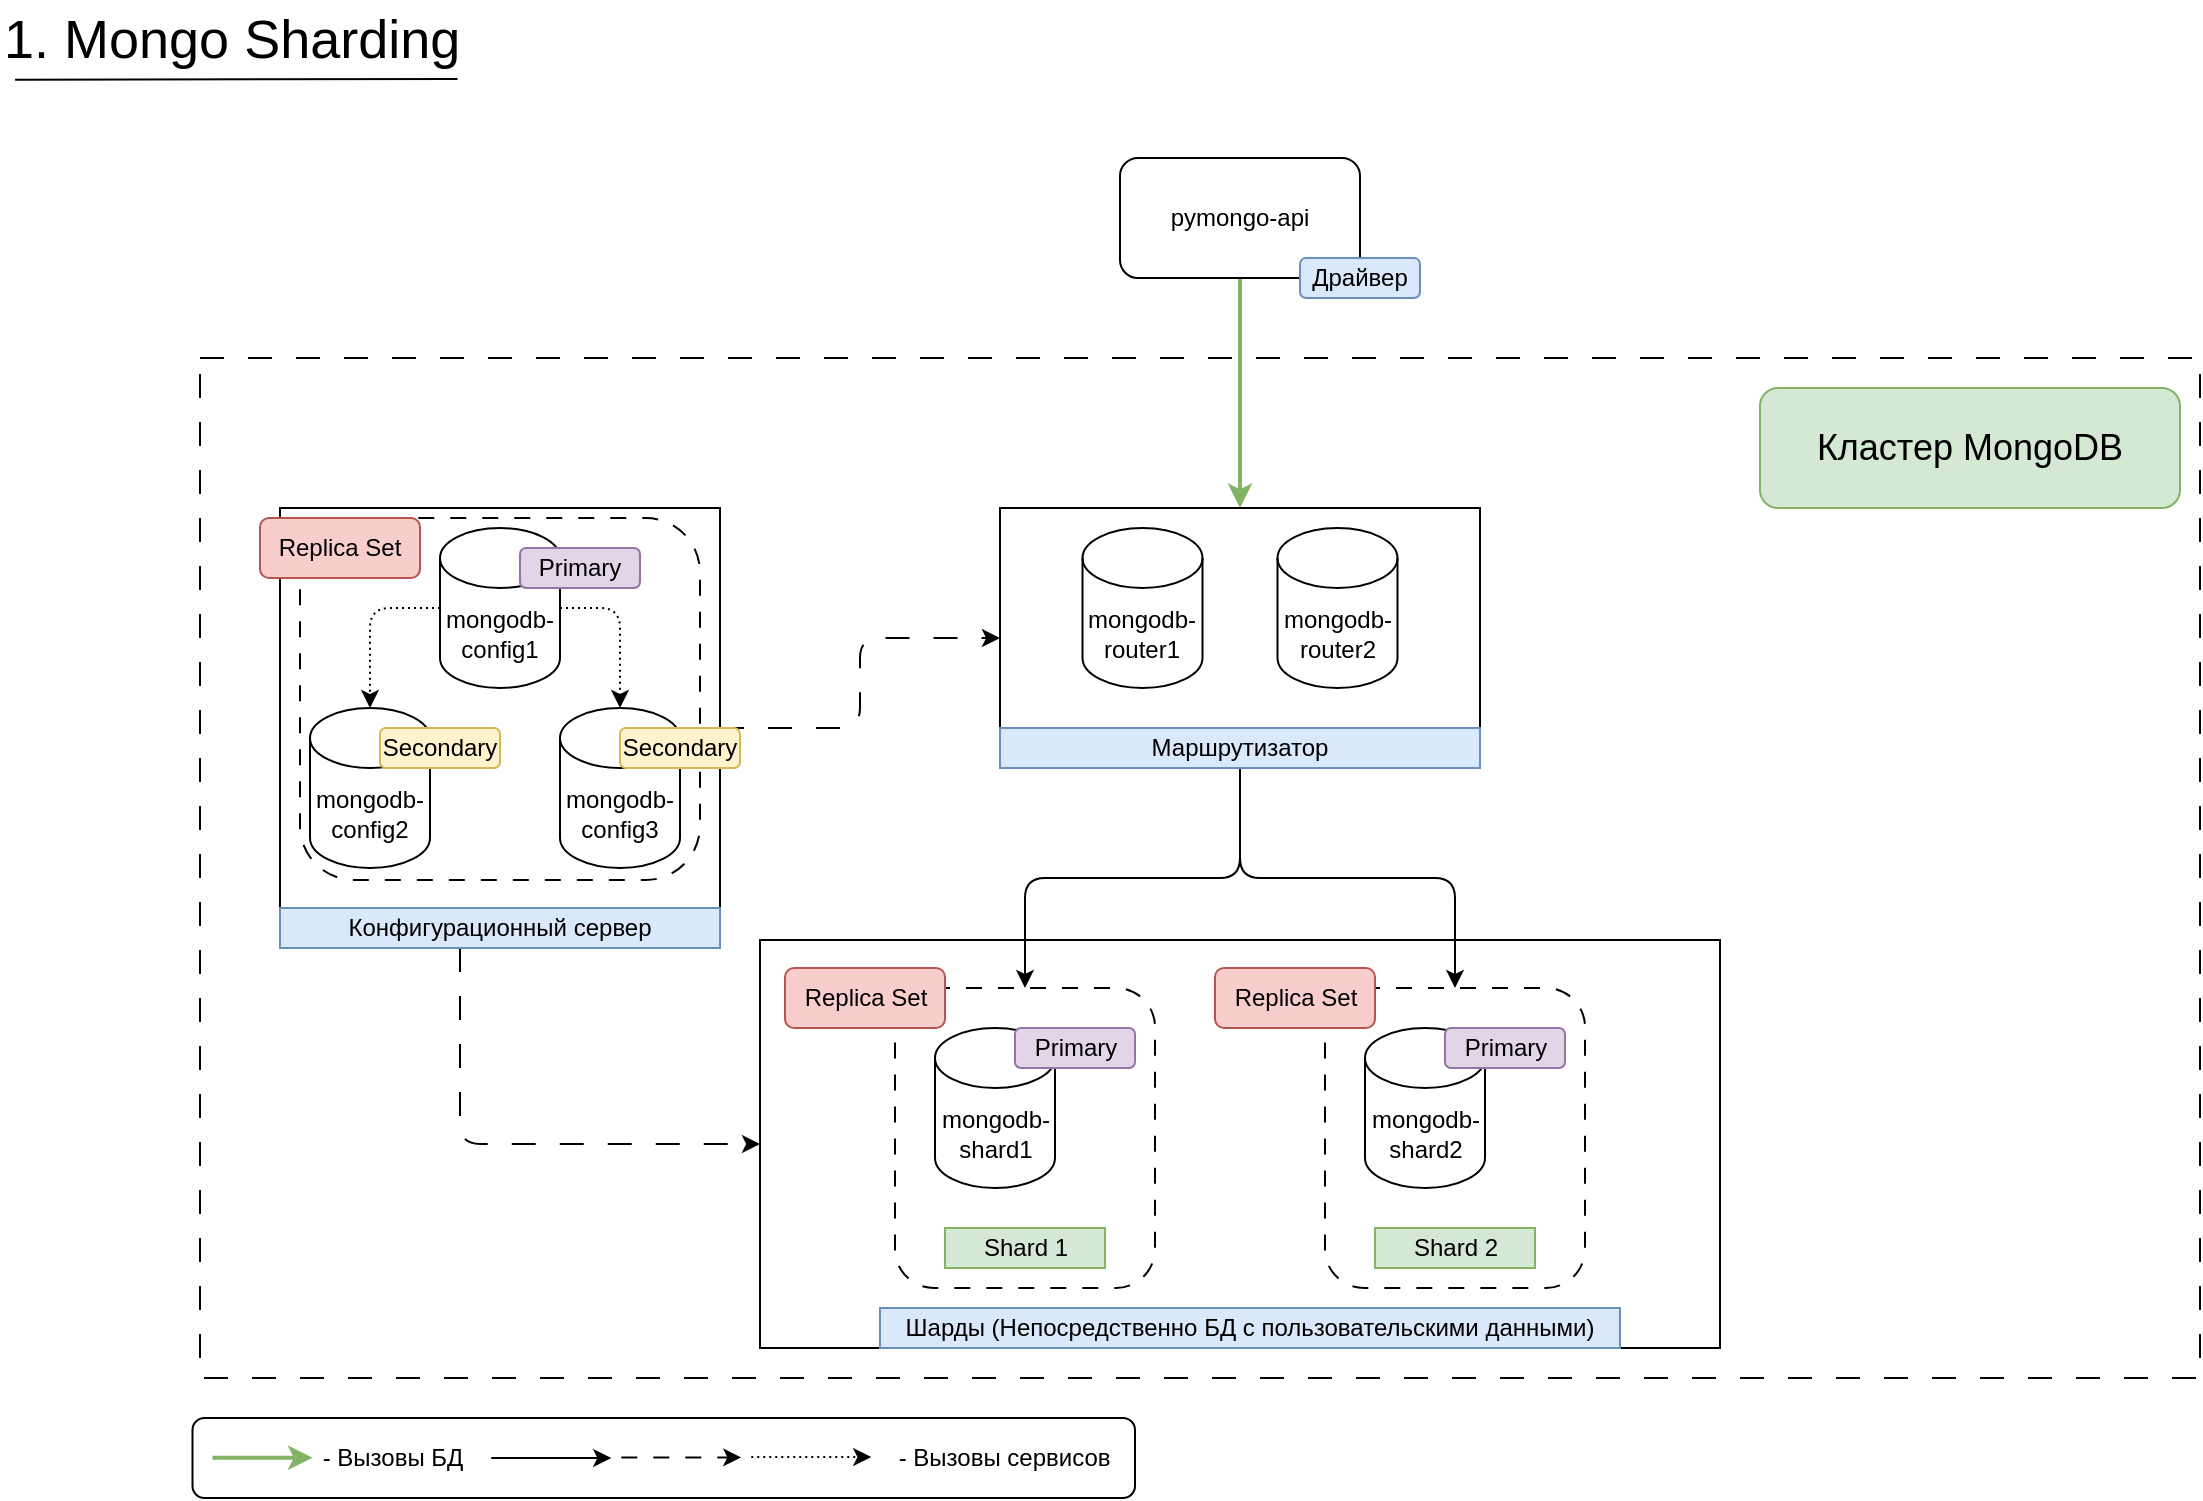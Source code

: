 <mxfile version="26.2.10" pages="6">
  <diagram name="1. mongo-sharding" id="3JWSj_qjmq26vwRAvwJI">
    <mxGraphModel dx="1624" dy="926" grid="1" gridSize="10" guides="1" tooltips="1" connect="1" arrows="1" fold="1" page="1" pageScale="1" pageWidth="1169" pageHeight="827" math="0" shadow="0">
      <root>
        <mxCell id="Vtvl3OWZcJ6_ObWLd37n-0" />
        <mxCell id="Vtvl3OWZcJ6_ObWLd37n-1" parent="Vtvl3OWZcJ6_ObWLd37n-0" />
        <mxCell id="ZOjyj3XKkoOtsoebrLML-69" value="" style="rounded=0;whiteSpace=wrap;html=1;fillColor=none;dashed=1;dashPattern=12 12;" vertex="1" parent="Vtvl3OWZcJ6_ObWLd37n-1">
          <mxGeometry x="100" y="179" width="1000" height="510" as="geometry" />
        </mxCell>
        <mxCell id="ZOjyj3XKkoOtsoebrLML-33" value="" style="rounded=0;whiteSpace=wrap;html=1;fillColor=none;" vertex="1" parent="Vtvl3OWZcJ6_ObWLd37n-1">
          <mxGeometry x="380" y="470" width="480" height="204" as="geometry" />
        </mxCell>
        <mxCell id="ZOjyj3XKkoOtsoebrLML-34" value="" style="rounded=1;whiteSpace=wrap;html=1;fillColor=none;dashed=1;dashPattern=8 8;" vertex="1" parent="Vtvl3OWZcJ6_ObWLd37n-1">
          <mxGeometry x="662.5" y="494" width="130" height="150" as="geometry" />
        </mxCell>
        <mxCell id="ZOjyj3XKkoOtsoebrLML-35" value="" style="rounded=1;whiteSpace=wrap;html=1;fillColor=none;dashed=1;dashPattern=8 8;" vertex="1" parent="Vtvl3OWZcJ6_ObWLd37n-1">
          <mxGeometry x="447.5" y="494" width="130" height="150" as="geometry" />
        </mxCell>
        <mxCell id="ZOjyj3XKkoOtsoebrLML-36" value="mongodb-shard1" style="shape=cylinder3;whiteSpace=wrap;html=1;boundedLbl=1;backgroundOutline=1;size=15;" vertex="1" parent="Vtvl3OWZcJ6_ObWLd37n-1">
          <mxGeometry x="467.5" y="514" width="60" height="80" as="geometry" />
        </mxCell>
        <mxCell id="ZOjyj3XKkoOtsoebrLML-37" style="edgeStyle=orthogonalEdgeStyle;rounded=0;orthogonalLoop=1;jettySize=auto;html=1;entryX=0.5;entryY=0;entryDx=0;entryDy=0;fillColor=#d5e8d4;strokeColor=#82b366;strokeWidth=2;" edge="1" parent="Vtvl3OWZcJ6_ObWLd37n-1" source="ZOjyj3XKkoOtsoebrLML-38" target="ZOjyj3XKkoOtsoebrLML-43">
          <mxGeometry relative="1" as="geometry" />
        </mxCell>
        <mxCell id="ZOjyj3XKkoOtsoebrLML-38" value="pymongo-api" style="rounded=1;whiteSpace=wrap;html=1;" vertex="1" parent="Vtvl3OWZcJ6_ObWLd37n-1">
          <mxGeometry x="560" y="79" width="120" height="60" as="geometry" />
        </mxCell>
        <mxCell id="ZOjyj3XKkoOtsoebrLML-39" value="Primary" style="rounded=1;whiteSpace=wrap;html=1;fillColor=#e1d5e7;strokeColor=#9673a6;" vertex="1" parent="Vtvl3OWZcJ6_ObWLd37n-1">
          <mxGeometry x="507.5" y="514" width="60" height="20" as="geometry" />
        </mxCell>
        <mxCell id="ZOjyj3XKkoOtsoebrLML-43" value="" style="rounded=0;whiteSpace=wrap;html=1;fillColor=none;" vertex="1" parent="Vtvl3OWZcJ6_ObWLd37n-1">
          <mxGeometry x="500" y="254" width="240" height="130" as="geometry" />
        </mxCell>
        <mxCell id="ZOjyj3XKkoOtsoebrLML-44" value="mongodb-router1" style="shape=cylinder3;whiteSpace=wrap;html=1;boundedLbl=1;backgroundOutline=1;size=15;" vertex="1" parent="Vtvl3OWZcJ6_ObWLd37n-1">
          <mxGeometry x="541.25" y="264" width="60" height="80" as="geometry" />
        </mxCell>
        <mxCell id="ZOjyj3XKkoOtsoebrLML-45" style="edgeStyle=orthogonalEdgeStyle;rounded=1;orthogonalLoop=1;jettySize=auto;html=1;exitX=0.5;exitY=1;exitDx=0;exitDy=0;entryX=0.5;entryY=0;entryDx=0;entryDy=0;curved=0;" edge="1" parent="Vtvl3OWZcJ6_ObWLd37n-1" source="ZOjyj3XKkoOtsoebrLML-47" target="ZOjyj3XKkoOtsoebrLML-35">
          <mxGeometry relative="1" as="geometry" />
        </mxCell>
        <mxCell id="ZOjyj3XKkoOtsoebrLML-46" style="edgeStyle=orthogonalEdgeStyle;rounded=1;orthogonalLoop=1;jettySize=auto;html=1;entryX=0.5;entryY=0;entryDx=0;entryDy=0;curved=0;" edge="1" parent="Vtvl3OWZcJ6_ObWLd37n-1" source="ZOjyj3XKkoOtsoebrLML-47" target="ZOjyj3XKkoOtsoebrLML-34">
          <mxGeometry relative="1" as="geometry" />
        </mxCell>
        <mxCell id="ZOjyj3XKkoOtsoebrLML-47" value="Маршрутизатор" style="rounded=0;whiteSpace=wrap;html=1;fillColor=#dae8fc;strokeColor=#6c8ebf;" vertex="1" parent="Vtvl3OWZcJ6_ObWLd37n-1">
          <mxGeometry x="500" y="364" width="240" height="20" as="geometry" />
        </mxCell>
        <mxCell id="ZOjyj3XKkoOtsoebrLML-53" value="Shard 1" style="rounded=0;whiteSpace=wrap;html=1;fillColor=#d5e8d4;strokeColor=#82b366;" vertex="1" parent="Vtvl3OWZcJ6_ObWLd37n-1">
          <mxGeometry x="472.5" y="614" width="80" height="20" as="geometry" />
        </mxCell>
        <mxCell id="ZOjyj3XKkoOtsoebrLML-54" value="mongodb-shard2" style="shape=cylinder3;whiteSpace=wrap;html=1;boundedLbl=1;backgroundOutline=1;size=15;" vertex="1" parent="Vtvl3OWZcJ6_ObWLd37n-1">
          <mxGeometry x="682.5" y="514" width="60" height="80" as="geometry" />
        </mxCell>
        <mxCell id="ZOjyj3XKkoOtsoebrLML-55" value="Primary" style="rounded=1;whiteSpace=wrap;html=1;fillColor=#e1d5e7;strokeColor=#9673a6;" vertex="1" parent="Vtvl3OWZcJ6_ObWLd37n-1">
          <mxGeometry x="722.5" y="514" width="60" height="20" as="geometry" />
        </mxCell>
        <mxCell id="ZOjyj3XKkoOtsoebrLML-56" value="Shard 2" style="rounded=0;whiteSpace=wrap;html=1;fillColor=#d5e8d4;strokeColor=#82b366;" vertex="1" parent="Vtvl3OWZcJ6_ObWLd37n-1">
          <mxGeometry x="687.5" y="614" width="80" height="20" as="geometry" />
        </mxCell>
        <mxCell id="ZOjyj3XKkoOtsoebrLML-58" value="Драйвер" style="rounded=1;whiteSpace=wrap;html=1;fillColor=#dae8fc;strokeColor=#6c8ebf;" vertex="1" parent="Vtvl3OWZcJ6_ObWLd37n-1">
          <mxGeometry x="650" y="129" width="60" height="20" as="geometry" />
        </mxCell>
        <mxCell id="ZOjyj3XKkoOtsoebrLML-59" value="1. Mongo Sharding" style="text;html=1;align=left;verticalAlign=middle;whiteSpace=wrap;rounded=0;fontSize=27;fontStyle=0" vertex="1" parent="Vtvl3OWZcJ6_ObWLd37n-1">
          <mxGeometry width="260" height="40" as="geometry" />
        </mxCell>
        <mxCell id="ZOjyj3XKkoOtsoebrLML-65" value="mongodb-router2" style="shape=cylinder3;whiteSpace=wrap;html=1;boundedLbl=1;backgroundOutline=1;size=15;" vertex="1" parent="Vtvl3OWZcJ6_ObWLd37n-1">
          <mxGeometry x="638.75" y="264" width="60" height="80" as="geometry" />
        </mxCell>
        <mxCell id="ZOjyj3XKkoOtsoebrLML-68" value="Шарды (Непосредственно БД с пользовательскими данными)" style="rounded=0;whiteSpace=wrap;html=1;fillColor=#dae8fc;strokeColor=#6c8ebf;" vertex="1" parent="Vtvl3OWZcJ6_ObWLd37n-1">
          <mxGeometry x="440" y="654" width="370" height="20" as="geometry" />
        </mxCell>
        <mxCell id="ZOjyj3XKkoOtsoebrLML-71" value="" style="endArrow=none;html=1;rounded=0;exitX=0.88;exitY=0.987;exitDx=0;exitDy=0;exitPerimeter=0;entryX=0.029;entryY=0.998;entryDx=0;entryDy=0;entryPerimeter=0;" edge="1" parent="Vtvl3OWZcJ6_ObWLd37n-1" source="ZOjyj3XKkoOtsoebrLML-59" target="ZOjyj3XKkoOtsoebrLML-59">
          <mxGeometry width="50" height="50" relative="1" as="geometry">
            <mxPoint x="140" y="40" as="sourcePoint" />
            <mxPoint x="10" y="40" as="targetPoint" />
          </mxGeometry>
        </mxCell>
        <mxCell id="ZOjyj3XKkoOtsoebrLML-72" value="Кластер MongoDB" style="rounded=1;whiteSpace=wrap;html=1;fontSize=18;fillColor=#d5e8d4;strokeColor=#82b366;" vertex="1" parent="Vtvl3OWZcJ6_ObWLd37n-1">
          <mxGeometry x="880" y="194" width="210" height="60" as="geometry" />
        </mxCell>
        <mxCell id="6oow-9BwUHTXHjHZmQZ1-0" value="" style="rounded=1;whiteSpace=wrap;html=1;" vertex="1" parent="Vtvl3OWZcJ6_ObWLd37n-1">
          <mxGeometry x="96.25" y="709" width="471.25" height="40" as="geometry" />
        </mxCell>
        <mxCell id="6oow-9BwUHTXHjHZmQZ1-1" value="&amp;nbsp;- Вызовы БД" style="text;html=1;align=left;verticalAlign=middle;whiteSpace=wrap;rounded=0;" vertex="1" parent="Vtvl3OWZcJ6_ObWLd37n-1">
          <mxGeometry x="156.25" y="719" width="80" height="20" as="geometry" />
        </mxCell>
        <mxCell id="6oow-9BwUHTXHjHZmQZ1-2" value="" style="endArrow=classic;html=1;rounded=0;entryX=0;entryY=0.5;entryDx=0;entryDy=0;strokeWidth=2;fillColor=#d5e8d4;strokeColor=#82b366;" edge="1" parent="Vtvl3OWZcJ6_ObWLd37n-1">
          <mxGeometry width="50" height="50" relative="1" as="geometry">
            <mxPoint x="106.25" y="728.83" as="sourcePoint" />
            <mxPoint x="156.25" y="728.83" as="targetPoint" />
          </mxGeometry>
        </mxCell>
        <mxCell id="6oow-9BwUHTXHjHZmQZ1-3" value="&amp;nbsp;- Вызовы сервисов" style="text;html=1;align=left;verticalAlign=middle;whiteSpace=wrap;rounded=0;" vertex="1" parent="Vtvl3OWZcJ6_ObWLd37n-1">
          <mxGeometry x="444.38" y="724" width="122.5" height="10" as="geometry" />
        </mxCell>
        <mxCell id="6oow-9BwUHTXHjHZmQZ1-4" value="" style="endArrow=classic;html=1;rounded=0;" edge="1" parent="Vtvl3OWZcJ6_ObWLd37n-1">
          <mxGeometry width="50" height="50" relative="1" as="geometry">
            <mxPoint x="245.63" y="729" as="sourcePoint" />
            <mxPoint x="305.63" y="729" as="targetPoint" />
          </mxGeometry>
        </mxCell>
        <mxCell id="6oow-9BwUHTXHjHZmQZ1-5" value="" style="endArrow=classic;html=1;rounded=0;dashed=1;dashPattern=8 8;" edge="1" parent="Vtvl3OWZcJ6_ObWLd37n-1">
          <mxGeometry width="50" height="50" relative="1" as="geometry">
            <mxPoint x="310.63" y="728.69" as="sourcePoint" />
            <mxPoint x="370.63" y="728.69" as="targetPoint" />
          </mxGeometry>
        </mxCell>
        <mxCell id="6oow-9BwUHTXHjHZmQZ1-6" value="" style="endArrow=classic;html=1;rounded=0;dashed=1;dashPattern=1 2;" edge="1" parent="Vtvl3OWZcJ6_ObWLd37n-1">
          <mxGeometry width="50" height="50" relative="1" as="geometry">
            <mxPoint x="375.63" y="728.54" as="sourcePoint" />
            <mxPoint x="435.63" y="728.54" as="targetPoint" />
          </mxGeometry>
        </mxCell>
        <mxCell id="WILzNUORiSkbUz82iNhU-0" style="edgeStyle=orthogonalEdgeStyle;rounded=1;orthogonalLoop=1;jettySize=auto;html=1;entryX=0;entryY=0.5;entryDx=0;entryDy=0;dashed=1;dashPattern=12 12;curved=0;" edge="1" parent="Vtvl3OWZcJ6_ObWLd37n-1" source="Danaj5PJ9LPsSfFKGLgN-0" target="ZOjyj3XKkoOtsoebrLML-43">
          <mxGeometry relative="1" as="geometry" />
        </mxCell>
        <mxCell id="Danaj5PJ9LPsSfFKGLgN-0" value="" style="rounded=0;whiteSpace=wrap;html=1;fillColor=none;" vertex="1" parent="Vtvl3OWZcJ6_ObWLd37n-1">
          <mxGeometry x="140" y="254" width="220" height="220" as="geometry" />
        </mxCell>
        <mxCell id="Danaj5PJ9LPsSfFKGLgN-1" value="" style="rounded=1;whiteSpace=wrap;html=1;fillColor=none;dashed=1;dashPattern=8 8;" vertex="1" parent="Vtvl3OWZcJ6_ObWLd37n-1">
          <mxGeometry x="150" y="259" width="200" height="181" as="geometry" />
        </mxCell>
        <mxCell id="Danaj5PJ9LPsSfFKGLgN-2" value="mongodb-config1" style="shape=cylinder3;whiteSpace=wrap;html=1;boundedLbl=1;backgroundOutline=1;size=15;fontStyle=0" vertex="1" parent="Vtvl3OWZcJ6_ObWLd37n-1">
          <mxGeometry x="220" y="264" width="60" height="80" as="geometry" />
        </mxCell>
        <mxCell id="WILzNUORiSkbUz82iNhU-1" style="edgeStyle=orthogonalEdgeStyle;rounded=1;orthogonalLoop=1;jettySize=auto;html=1;entryX=0;entryY=0.5;entryDx=0;entryDy=0;dashed=1;dashPattern=12 12;curved=0;" edge="1" parent="Vtvl3OWZcJ6_ObWLd37n-1" source="Danaj5PJ9LPsSfFKGLgN-3" target="ZOjyj3XKkoOtsoebrLML-33">
          <mxGeometry relative="1" as="geometry">
            <Array as="points">
              <mxPoint x="230" y="572" />
            </Array>
          </mxGeometry>
        </mxCell>
        <mxCell id="Danaj5PJ9LPsSfFKGLgN-3" value="Конфигурационный сервер" style="rounded=0;whiteSpace=wrap;html=1;fillColor=#dae8fc;strokeColor=#6c8ebf;" vertex="1" parent="Vtvl3OWZcJ6_ObWLd37n-1">
          <mxGeometry x="140" y="454" width="220" height="20" as="geometry" />
        </mxCell>
        <mxCell id="Danaj5PJ9LPsSfFKGLgN-4" value="mongodb-config2" style="shape=cylinder3;whiteSpace=wrap;html=1;boundedLbl=1;backgroundOutline=1;size=15;" vertex="1" parent="Vtvl3OWZcJ6_ObWLd37n-1">
          <mxGeometry x="155" y="354" width="60" height="80" as="geometry" />
        </mxCell>
        <mxCell id="Danaj5PJ9LPsSfFKGLgN-5" value="mongodb-config3" style="shape=cylinder3;whiteSpace=wrap;html=1;boundedLbl=1;backgroundOutline=1;size=15;" vertex="1" parent="Vtvl3OWZcJ6_ObWLd37n-1">
          <mxGeometry x="280" y="354" width="60" height="80" as="geometry" />
        </mxCell>
        <mxCell id="Danaj5PJ9LPsSfFKGLgN-6" value="Primary" style="rounded=1;whiteSpace=wrap;html=1;fillColor=#e1d5e7;strokeColor=#9673a6;" vertex="1" parent="Vtvl3OWZcJ6_ObWLd37n-1">
          <mxGeometry x="260" y="274" width="60" height="20" as="geometry" />
        </mxCell>
        <mxCell id="Danaj5PJ9LPsSfFKGLgN-7" value="Secondary" style="rounded=1;whiteSpace=wrap;html=1;fillColor=#fff2cc;strokeColor=#d6b656;" vertex="1" parent="Vtvl3OWZcJ6_ObWLd37n-1">
          <mxGeometry x="190" y="364" width="60" height="20" as="geometry" />
        </mxCell>
        <mxCell id="Danaj5PJ9LPsSfFKGLgN-8" value="Secondary" style="rounded=1;whiteSpace=wrap;html=1;fillColor=#fff2cc;strokeColor=#d6b656;" vertex="1" parent="Vtvl3OWZcJ6_ObWLd37n-1">
          <mxGeometry x="310" y="364" width="60" height="20" as="geometry" />
        </mxCell>
        <mxCell id="Danaj5PJ9LPsSfFKGLgN-9" value="Replica Set" style="rounded=1;whiteSpace=wrap;html=1;fillColor=#f8cecc;strokeColor=#b85450;" vertex="1" parent="Vtvl3OWZcJ6_ObWLd37n-1">
          <mxGeometry x="130" y="259" width="80" height="30" as="geometry" />
        </mxCell>
        <mxCell id="_iBoXjw0iemh85EbuAYf-0" value="Replica Set" style="rounded=1;whiteSpace=wrap;html=1;fillColor=#f8cecc;strokeColor=#b85450;" vertex="1" parent="Vtvl3OWZcJ6_ObWLd37n-1">
          <mxGeometry x="607.5" y="484" width="80" height="30" as="geometry" />
        </mxCell>
        <mxCell id="_iBoXjw0iemh85EbuAYf-1" value="Replica Set" style="rounded=1;whiteSpace=wrap;html=1;fillColor=#f8cecc;strokeColor=#b85450;" vertex="1" parent="Vtvl3OWZcJ6_ObWLd37n-1">
          <mxGeometry x="392.5" y="484" width="80" height="30" as="geometry" />
        </mxCell>
        <mxCell id="_iBoXjw0iemh85EbuAYf-2" style="edgeStyle=orthogonalEdgeStyle;rounded=1;orthogonalLoop=1;jettySize=auto;html=1;entryX=0.5;entryY=0;entryDx=0;entryDy=0;entryPerimeter=0;curved=0;dashed=1;dashPattern=1 2;" edge="1" parent="Vtvl3OWZcJ6_ObWLd37n-1" source="Danaj5PJ9LPsSfFKGLgN-2" target="Danaj5PJ9LPsSfFKGLgN-4">
          <mxGeometry relative="1" as="geometry" />
        </mxCell>
        <mxCell id="_iBoXjw0iemh85EbuAYf-3" style="edgeStyle=orthogonalEdgeStyle;rounded=1;orthogonalLoop=1;jettySize=auto;html=1;entryX=0.5;entryY=0;entryDx=0;entryDy=0;entryPerimeter=0;curved=0;dashed=1;dashPattern=1 2;" edge="1" parent="Vtvl3OWZcJ6_ObWLd37n-1" source="Danaj5PJ9LPsSfFKGLgN-2" target="Danaj5PJ9LPsSfFKGLgN-5">
          <mxGeometry relative="1" as="geometry">
            <Array as="points">
              <mxPoint x="310" y="304" />
            </Array>
          </mxGeometry>
        </mxCell>
      </root>
    </mxGraphModel>
  </diagram>
  <diagram name="2. mongo-sharding-repl" id="GYeJgCQt_A0oKP8Nm4IL">
    <mxGraphModel dx="1971" dy="1124" grid="1" gridSize="10" guides="1" tooltips="1" connect="1" arrows="1" fold="1" page="1" pageScale="1" pageWidth="1169" pageHeight="827" math="0" shadow="0">
      <root>
        <mxCell id="w6OFXzUk02EXR0nOKT8z-0" />
        <mxCell id="w6OFXzUk02EXR0nOKT8z-1" parent="w6OFXzUk02EXR0nOKT8z-0" />
        <mxCell id="VaZJNXmgdxThdDSGc2J0-0" value="" style="rounded=0;whiteSpace=wrap;html=1;fillColor=none;dashed=1;dashPattern=12 12;" vertex="1" parent="w6OFXzUk02EXR0nOKT8z-1">
          <mxGeometry x="100" y="150" width="1000" height="580" as="geometry" />
        </mxCell>
        <mxCell id="iAHq0e6NIGUHz1CRjy5L-18" value="" style="rounded=0;whiteSpace=wrap;html=1;fillColor=none;" vertex="1" parent="w6OFXzUk02EXR0nOKT8z-1">
          <mxGeometry x="120" y="190" width="220" height="220" as="geometry" />
        </mxCell>
        <mxCell id="o-hx_ISdk6cpympogeQA-4" value="" style="rounded=1;whiteSpace=wrap;html=1;fillColor=none;dashed=1;dashPattern=8 8;" vertex="1" parent="w6OFXzUk02EXR0nOKT8z-1">
          <mxGeometry x="130" y="195" width="200" height="181" as="geometry" />
        </mxCell>
        <mxCell id="o-hx_ISdk6cpympogeQA-0" value="" style="rounded=0;whiteSpace=wrap;html=1;fillColor=none;" vertex="1" parent="w6OFXzUk02EXR0nOKT8z-1">
          <mxGeometry x="340" y="430" width="550" height="280" as="geometry" />
        </mxCell>
        <mxCell id="iAHq0e6NIGUHz1CRjy5L-3" value="" style="rounded=1;whiteSpace=wrap;html=1;fillColor=none;dashed=1;dashPattern=8 8;" vertex="1" parent="w6OFXzUk02EXR0nOKT8z-1">
          <mxGeometry x="360" y="440" width="217.5" height="230" as="geometry" />
        </mxCell>
        <mxCell id="iAHq0e6NIGUHz1CRjy5L-4" value="mongodb-shard1-node1" style="shape=cylinder3;whiteSpace=wrap;html=1;boundedLbl=1;backgroundOutline=1;size=15;" vertex="1" parent="w6OFXzUk02EXR0nOKT8z-1">
          <mxGeometry x="438.75" y="455" width="60" height="80" as="geometry" />
        </mxCell>
        <mxCell id="iAHq0e6NIGUHz1CRjy5L-5" style="edgeStyle=orthogonalEdgeStyle;rounded=0;orthogonalLoop=1;jettySize=auto;html=1;entryX=0.5;entryY=0;entryDx=0;entryDy=0;fillColor=#d5e8d4;strokeColor=#82b366;strokeWidth=2;" edge="1" parent="w6OFXzUk02EXR0nOKT8z-1" source="iAHq0e6NIGUHz1CRjy5L-6" target="iAHq0e6NIGUHz1CRjy5L-11">
          <mxGeometry relative="1" as="geometry" />
        </mxCell>
        <mxCell id="iAHq0e6NIGUHz1CRjy5L-6" value="pymongo-api" style="rounded=1;whiteSpace=wrap;html=1;" vertex="1" parent="w6OFXzUk02EXR0nOKT8z-1">
          <mxGeometry x="560" y="50" width="120" height="60" as="geometry" />
        </mxCell>
        <mxCell id="iAHq0e6NIGUHz1CRjy5L-7" value="Primary" style="rounded=1;whiteSpace=wrap;html=1;fillColor=#e1d5e7;strokeColor=#9673a6;" vertex="1" parent="w6OFXzUk02EXR0nOKT8z-1">
          <mxGeometry x="460" y="460" width="60" height="20" as="geometry" />
        </mxCell>
        <mxCell id="LI7JGaKF7Gj67Tyvhvb0-14" style="edgeStyle=orthogonalEdgeStyle;rounded=1;orthogonalLoop=1;jettySize=auto;html=1;entryX=0.5;entryY=0;entryDx=0;entryDy=0;curved=0;" edge="1" parent="w6OFXzUk02EXR0nOKT8z-1" source="iAHq0e6NIGUHz1CRjy5L-11" target="LI7JGaKF7Gj67Tyvhvb0-2">
          <mxGeometry relative="1" as="geometry" />
        </mxCell>
        <mxCell id="iAHq0e6NIGUHz1CRjy5L-11" value="" style="rounded=0;whiteSpace=wrap;html=1;fillColor=none;" vertex="1" parent="w6OFXzUk02EXR0nOKT8z-1">
          <mxGeometry x="500" y="190" width="240" height="130" as="geometry" />
        </mxCell>
        <mxCell id="iAHq0e6NIGUHz1CRjy5L-12" value="mongodb-router1" style="shape=cylinder3;whiteSpace=wrap;html=1;boundedLbl=1;backgroundOutline=1;size=15;" vertex="1" parent="w6OFXzUk02EXR0nOKT8z-1">
          <mxGeometry x="541.25" y="200" width="60" height="80" as="geometry" />
        </mxCell>
        <mxCell id="iAHq0e6NIGUHz1CRjy5L-13" style="edgeStyle=orthogonalEdgeStyle;rounded=1;orthogonalLoop=1;jettySize=auto;html=1;exitX=0.5;exitY=1;exitDx=0;exitDy=0;entryX=0.5;entryY=0;entryDx=0;entryDy=0;curved=0;" edge="1" parent="w6OFXzUk02EXR0nOKT8z-1" source="iAHq0e6NIGUHz1CRjy5L-15" target="iAHq0e6NIGUHz1CRjy5L-3">
          <mxGeometry relative="1" as="geometry" />
        </mxCell>
        <mxCell id="iAHq0e6NIGUHz1CRjy5L-15" value="Маршрутизатор" style="rounded=0;whiteSpace=wrap;html=1;fillColor=#dae8fc;strokeColor=#6c8ebf;" vertex="1" parent="w6OFXzUk02EXR0nOKT8z-1">
          <mxGeometry x="500" y="300" width="240" height="20" as="geometry" />
        </mxCell>
        <mxCell id="iAHq0e6NIGUHz1CRjy5L-16" style="edgeStyle=orthogonalEdgeStyle;rounded=1;orthogonalLoop=1;jettySize=auto;html=1;entryX=0;entryY=0.5;entryDx=0;entryDy=0;curved=0;dashed=1;dashPattern=8 8;startArrow=classic;startFill=1;" edge="1" parent="w6OFXzUk02EXR0nOKT8z-1" source="iAHq0e6NIGUHz1CRjy5L-18" target="iAHq0e6NIGUHz1CRjy5L-11">
          <mxGeometry relative="1" as="geometry" />
        </mxCell>
        <mxCell id="iAHq0e6NIGUHz1CRjy5L-19" value="mongodb-config1" style="shape=cylinder3;whiteSpace=wrap;html=1;boundedLbl=1;backgroundOutline=1;size=15;fontStyle=0" vertex="1" parent="w6OFXzUk02EXR0nOKT8z-1">
          <mxGeometry x="200" y="200" width="60" height="80" as="geometry" />
        </mxCell>
        <mxCell id="o-hx_ISdk6cpympogeQA-1" style="edgeStyle=orthogonalEdgeStyle;rounded=1;orthogonalLoop=1;jettySize=auto;html=1;entryX=0;entryY=0.5;entryDx=0;entryDy=0;curved=0;dashed=1;dashPattern=8 8;startArrow=classic;startFill=1;" edge="1" parent="w6OFXzUk02EXR0nOKT8z-1" source="iAHq0e6NIGUHz1CRjy5L-20" target="o-hx_ISdk6cpympogeQA-0">
          <mxGeometry relative="1" as="geometry" />
        </mxCell>
        <mxCell id="iAHq0e6NIGUHz1CRjy5L-20" value="Конфигурационный сервер" style="rounded=0;whiteSpace=wrap;html=1;fillColor=#dae8fc;strokeColor=#6c8ebf;" vertex="1" parent="w6OFXzUk02EXR0nOKT8z-1">
          <mxGeometry x="120" y="390" width="220" height="20" as="geometry" />
        </mxCell>
        <mxCell id="iAHq0e6NIGUHz1CRjy5L-21" value="Shard 1" style="rounded=0;whiteSpace=wrap;html=1;fillColor=#d5e8d4;strokeColor=#82b366;" vertex="1" parent="w6OFXzUk02EXR0nOKT8z-1">
          <mxGeometry x="428.75" y="640" width="80" height="20" as="geometry" />
        </mxCell>
        <mxCell id="iAHq0e6NIGUHz1CRjy5L-26" value="Драйвер" style="rounded=1;whiteSpace=wrap;html=1;fillColor=#dae8fc;strokeColor=#6c8ebf;" vertex="1" parent="w6OFXzUk02EXR0nOKT8z-1">
          <mxGeometry x="650" y="100" width="60" height="20" as="geometry" />
        </mxCell>
        <mxCell id="iAHq0e6NIGUHz1CRjy5L-27" value="2. Mongo Sharding with Replicas" style="text;html=1;align=left;verticalAlign=middle;whiteSpace=wrap;rounded=0;fontSize=27;fontStyle=0" vertex="1" parent="w6OFXzUk02EXR0nOKT8z-1">
          <mxGeometry width="430" height="40" as="geometry" />
        </mxCell>
        <mxCell id="iAHq0e6NIGUHz1CRjy5L-28" value="mongodb-config2" style="shape=cylinder3;whiteSpace=wrap;html=1;boundedLbl=1;backgroundOutline=1;size=15;" vertex="1" parent="w6OFXzUk02EXR0nOKT8z-1">
          <mxGeometry x="135" y="290" width="60" height="80" as="geometry" />
        </mxCell>
        <mxCell id="iAHq0e6NIGUHz1CRjy5L-29" value="mongodb-config3" style="shape=cylinder3;whiteSpace=wrap;html=1;boundedLbl=1;backgroundOutline=1;size=15;" vertex="1" parent="w6OFXzUk02EXR0nOKT8z-1">
          <mxGeometry x="260" y="290" width="60" height="80" as="geometry" />
        </mxCell>
        <mxCell id="iAHq0e6NIGUHz1CRjy5L-30" value="Primary" style="rounded=1;whiteSpace=wrap;html=1;fillColor=#e1d5e7;strokeColor=#9673a6;" vertex="1" parent="w6OFXzUk02EXR0nOKT8z-1">
          <mxGeometry x="240" y="210" width="60" height="20" as="geometry" />
        </mxCell>
        <mxCell id="iAHq0e6NIGUHz1CRjy5L-31" value="Secondary" style="rounded=1;whiteSpace=wrap;html=1;fillColor=#fff2cc;strokeColor=#d6b656;" vertex="1" parent="w6OFXzUk02EXR0nOKT8z-1">
          <mxGeometry x="170" y="300" width="60" height="20" as="geometry" />
        </mxCell>
        <mxCell id="iAHq0e6NIGUHz1CRjy5L-32" value="Secondary" style="rounded=1;whiteSpace=wrap;html=1;fillColor=#fff2cc;strokeColor=#d6b656;" vertex="1" parent="w6OFXzUk02EXR0nOKT8z-1">
          <mxGeometry x="290" y="300" width="60" height="20" as="geometry" />
        </mxCell>
        <mxCell id="iAHq0e6NIGUHz1CRjy5L-33" value="mongodb-router2" style="shape=cylinder3;whiteSpace=wrap;html=1;boundedLbl=1;backgroundOutline=1;size=15;" vertex="1" parent="w6OFXzUk02EXR0nOKT8z-1">
          <mxGeometry x="638.75" y="200" width="60" height="80" as="geometry" />
        </mxCell>
        <mxCell id="iAHq0e6NIGUHz1CRjy5L-36" value="Шарды (Непосредственно БД с пользовательскими данными)" style="rounded=0;whiteSpace=wrap;html=1;fillColor=#dae8fc;strokeColor=#6c8ebf;" vertex="1" parent="w6OFXzUk02EXR0nOKT8z-1">
          <mxGeometry x="340" y="690" width="550" height="20" as="geometry" />
        </mxCell>
        <mxCell id="iAHq0e6NIGUHz1CRjy5L-38" value="" style="endArrow=none;html=1;rounded=0;exitX=0.916;exitY=1;exitDx=0;exitDy=0;exitPerimeter=0;entryX=0.019;entryY=1.013;entryDx=0;entryDy=0;entryPerimeter=0;" edge="1" parent="w6OFXzUk02EXR0nOKT8z-1" source="iAHq0e6NIGUHz1CRjy5L-27" target="iAHq0e6NIGUHz1CRjy5L-27">
          <mxGeometry width="50" height="50" relative="1" as="geometry">
            <mxPoint x="140" y="40" as="sourcePoint" />
            <mxPoint x="10" y="40" as="targetPoint" />
          </mxGeometry>
        </mxCell>
        <mxCell id="GZHVtu7lhFbTMZpBLFnr-0" value="mongodb-shard1-node2" style="shape=cylinder3;whiteSpace=wrap;html=1;boundedLbl=1;backgroundOutline=1;size=15;" vertex="1" parent="w6OFXzUk02EXR0nOKT8z-1">
          <mxGeometry x="378.75" y="550" width="60" height="80" as="geometry" />
        </mxCell>
        <mxCell id="GZHVtu7lhFbTMZpBLFnr-1" value="mongodb-shard1-node3" style="shape=cylinder3;whiteSpace=wrap;html=1;boundedLbl=1;backgroundOutline=1;size=15;" vertex="1" parent="w6OFXzUk02EXR0nOKT8z-1">
          <mxGeometry x="498.75" y="550" width="60" height="80" as="geometry" />
        </mxCell>
        <mxCell id="GZHVtu7lhFbTMZpBLFnr-2" value="Secondary" style="rounded=1;whiteSpace=wrap;html=1;fillColor=#fff2cc;strokeColor=#d6b656;" vertex="1" parent="w6OFXzUk02EXR0nOKT8z-1">
          <mxGeometry x="510" y="560" width="60" height="20" as="geometry" />
        </mxCell>
        <mxCell id="GZHVtu7lhFbTMZpBLFnr-3" value="Secondary" style="rounded=1;whiteSpace=wrap;html=1;fillColor=#fff2cc;strokeColor=#d6b656;" vertex="1" parent="w6OFXzUk02EXR0nOKT8z-1">
          <mxGeometry x="410" y="560" width="60" height="20" as="geometry" />
        </mxCell>
        <mxCell id="GZHVtu7lhFbTMZpBLFnr-4" style="edgeStyle=orthogonalEdgeStyle;rounded=1;orthogonalLoop=1;jettySize=auto;html=1;entryX=0.5;entryY=0;entryDx=0;entryDy=0;entryPerimeter=0;curved=0;dashed=1;dashPattern=1 2;" edge="1" parent="w6OFXzUk02EXR0nOKT8z-1" source="iAHq0e6NIGUHz1CRjy5L-4" target="GZHVtu7lhFbTMZpBLFnr-0">
          <mxGeometry relative="1" as="geometry">
            <Array as="points">
              <mxPoint x="409" y="495" />
              <mxPoint x="409" y="530" />
            </Array>
          </mxGeometry>
        </mxCell>
        <mxCell id="GZHVtu7lhFbTMZpBLFnr-5" value="Replication" style="edgeLabel;html=1;align=center;verticalAlign=middle;resizable=0;points=[];" vertex="1" connectable="0" parent="GZHVtu7lhFbTMZpBLFnr-4">
          <mxGeometry x="0.013" y="-1" relative="1" as="geometry">
            <mxPoint as="offset" />
          </mxGeometry>
        </mxCell>
        <mxCell id="LI7JGaKF7Gj67Tyvhvb0-0" style="edgeStyle=orthogonalEdgeStyle;rounded=1;orthogonalLoop=1;jettySize=auto;html=1;entryX=0.5;entryY=0;entryDx=0;entryDy=0;entryPerimeter=0;curved=0;dashed=1;dashPattern=1 2;" edge="1" parent="w6OFXzUk02EXR0nOKT8z-1" source="iAHq0e6NIGUHz1CRjy5L-4" target="GZHVtu7lhFbTMZpBLFnr-1">
          <mxGeometry relative="1" as="geometry">
            <Array as="points">
              <mxPoint x="529" y="496" />
              <mxPoint x="529" y="530" />
            </Array>
          </mxGeometry>
        </mxCell>
        <mxCell id="LI7JGaKF7Gj67Tyvhvb0-1" value="Replication" style="edgeLabel;html=1;align=center;verticalAlign=middle;resizable=0;points=[];" vertex="1" connectable="0" parent="LI7JGaKF7Gj67Tyvhvb0-0">
          <mxGeometry x="0.06" y="-2" relative="1" as="geometry">
            <mxPoint as="offset" />
          </mxGeometry>
        </mxCell>
        <mxCell id="LI7JGaKF7Gj67Tyvhvb0-2" value="" style="rounded=1;whiteSpace=wrap;html=1;fillColor=none;dashed=1;dashPattern=8 8;" vertex="1" parent="w6OFXzUk02EXR0nOKT8z-1">
          <mxGeometry x="660" y="440" width="217.5" height="230" as="geometry" />
        </mxCell>
        <mxCell id="LI7JGaKF7Gj67Tyvhvb0-3" value="mongodb-shard2-node1" style="shape=cylinder3;whiteSpace=wrap;html=1;boundedLbl=1;backgroundOutline=1;size=15;" vertex="1" parent="w6OFXzUk02EXR0nOKT8z-1">
          <mxGeometry x="738.75" y="455" width="60" height="80" as="geometry" />
        </mxCell>
        <mxCell id="LI7JGaKF7Gj67Tyvhvb0-4" value="Primary" style="rounded=1;whiteSpace=wrap;html=1;fillColor=#e1d5e7;strokeColor=#9673a6;" vertex="1" parent="w6OFXzUk02EXR0nOKT8z-1">
          <mxGeometry x="760" y="460" width="60" height="20" as="geometry" />
        </mxCell>
        <mxCell id="LI7JGaKF7Gj67Tyvhvb0-5" value="Shard 2" style="rounded=0;whiteSpace=wrap;html=1;fillColor=#d5e8d4;strokeColor=#82b366;" vertex="1" parent="w6OFXzUk02EXR0nOKT8z-1">
          <mxGeometry x="728.75" y="640" width="80" height="20" as="geometry" />
        </mxCell>
        <mxCell id="LI7JGaKF7Gj67Tyvhvb0-6" value="mongodb-shard2-node2" style="shape=cylinder3;whiteSpace=wrap;html=1;boundedLbl=1;backgroundOutline=1;size=15;" vertex="1" parent="w6OFXzUk02EXR0nOKT8z-1">
          <mxGeometry x="678.75" y="550" width="60" height="80" as="geometry" />
        </mxCell>
        <mxCell id="LI7JGaKF7Gj67Tyvhvb0-7" value="mongodb-shard2-node3" style="shape=cylinder3;whiteSpace=wrap;html=1;boundedLbl=1;backgroundOutline=1;size=15;" vertex="1" parent="w6OFXzUk02EXR0nOKT8z-1">
          <mxGeometry x="798.75" y="550" width="60" height="80" as="geometry" />
        </mxCell>
        <mxCell id="LI7JGaKF7Gj67Tyvhvb0-8" value="Secondary" style="rounded=1;whiteSpace=wrap;html=1;fillColor=#fff2cc;strokeColor=#d6b656;" vertex="1" parent="w6OFXzUk02EXR0nOKT8z-1">
          <mxGeometry x="810" y="560" width="60" height="20" as="geometry" />
        </mxCell>
        <mxCell id="LI7JGaKF7Gj67Tyvhvb0-9" value="Secondary" style="rounded=1;whiteSpace=wrap;html=1;fillColor=#fff2cc;strokeColor=#d6b656;" vertex="1" parent="w6OFXzUk02EXR0nOKT8z-1">
          <mxGeometry x="710" y="560" width="60" height="20" as="geometry" />
        </mxCell>
        <mxCell id="LI7JGaKF7Gj67Tyvhvb0-10" style="edgeStyle=orthogonalEdgeStyle;rounded=1;orthogonalLoop=1;jettySize=auto;html=1;entryX=0.5;entryY=0;entryDx=0;entryDy=0;entryPerimeter=0;curved=0;dashed=1;dashPattern=1 2;" edge="1" parent="w6OFXzUk02EXR0nOKT8z-1" source="LI7JGaKF7Gj67Tyvhvb0-3" target="LI7JGaKF7Gj67Tyvhvb0-6">
          <mxGeometry relative="1" as="geometry">
            <Array as="points">
              <mxPoint x="709" y="495" />
              <mxPoint x="709" y="530" />
            </Array>
          </mxGeometry>
        </mxCell>
        <mxCell id="LI7JGaKF7Gj67Tyvhvb0-11" value="Replication" style="edgeLabel;html=1;align=center;verticalAlign=middle;resizable=0;points=[];" vertex="1" connectable="0" parent="LI7JGaKF7Gj67Tyvhvb0-10">
          <mxGeometry x="0.013" y="-1" relative="1" as="geometry">
            <mxPoint as="offset" />
          </mxGeometry>
        </mxCell>
        <mxCell id="LI7JGaKF7Gj67Tyvhvb0-12" style="edgeStyle=orthogonalEdgeStyle;rounded=1;orthogonalLoop=1;jettySize=auto;html=1;entryX=0.5;entryY=0;entryDx=0;entryDy=0;entryPerimeter=0;curved=0;dashed=1;dashPattern=1 2;" edge="1" parent="w6OFXzUk02EXR0nOKT8z-1" source="LI7JGaKF7Gj67Tyvhvb0-3" target="LI7JGaKF7Gj67Tyvhvb0-7">
          <mxGeometry relative="1" as="geometry">
            <Array as="points">
              <mxPoint x="829" y="496" />
              <mxPoint x="829" y="530" />
            </Array>
          </mxGeometry>
        </mxCell>
        <mxCell id="LI7JGaKF7Gj67Tyvhvb0-13" value="Replication" style="edgeLabel;html=1;align=center;verticalAlign=middle;resizable=0;points=[];" vertex="1" connectable="0" parent="LI7JGaKF7Gj67Tyvhvb0-12">
          <mxGeometry x="0.06" y="-2" relative="1" as="geometry">
            <mxPoint as="offset" />
          </mxGeometry>
        </mxCell>
        <mxCell id="o-hx_ISdk6cpympogeQA-2" value="Replica Set" style="rounded=1;whiteSpace=wrap;html=1;fillColor=#f8cecc;strokeColor=#b85450;" vertex="1" parent="w6OFXzUk02EXR0nOKT8z-1">
          <mxGeometry x="348.75" y="440" width="80" height="30" as="geometry" />
        </mxCell>
        <mxCell id="o-hx_ISdk6cpympogeQA-3" value="Replica Set" style="rounded=1;whiteSpace=wrap;html=1;fillColor=#f8cecc;strokeColor=#b85450;" vertex="1" parent="w6OFXzUk02EXR0nOKT8z-1">
          <mxGeometry x="648.75" y="440" width="80" height="30" as="geometry" />
        </mxCell>
        <mxCell id="o-hx_ISdk6cpympogeQA-5" value="Replica Set" style="rounded=1;whiteSpace=wrap;html=1;fillColor=#f8cecc;strokeColor=#b85450;" vertex="1" parent="w6OFXzUk02EXR0nOKT8z-1">
          <mxGeometry x="110" y="195" width="80" height="30" as="geometry" />
        </mxCell>
        <mxCell id="o-hx_ISdk6cpympogeQA-6" style="edgeStyle=orthogonalEdgeStyle;rounded=1;orthogonalLoop=1;jettySize=auto;html=1;entryX=0.5;entryY=0;entryDx=0;entryDy=0;entryPerimeter=0;curved=0;dashed=1;dashPattern=1 2;" edge="1" parent="w6OFXzUk02EXR0nOKT8z-1" source="iAHq0e6NIGUHz1CRjy5L-19" target="iAHq0e6NIGUHz1CRjy5L-28">
          <mxGeometry relative="1" as="geometry" />
        </mxCell>
        <mxCell id="o-hx_ISdk6cpympogeQA-7" style="edgeStyle=orthogonalEdgeStyle;rounded=1;orthogonalLoop=1;jettySize=auto;html=1;entryX=0.5;entryY=0;entryDx=0;entryDy=0;entryPerimeter=0;curved=0;exitX=1;exitY=0.5;exitDx=0;exitDy=0;exitPerimeter=0;dashed=1;dashPattern=1 2;" edge="1" parent="w6OFXzUk02EXR0nOKT8z-1" source="iAHq0e6NIGUHz1CRjy5L-19" target="iAHq0e6NIGUHz1CRjy5L-29">
          <mxGeometry relative="1" as="geometry">
            <Array as="points">
              <mxPoint x="290" y="240" />
            </Array>
          </mxGeometry>
        </mxCell>
        <mxCell id="VaZJNXmgdxThdDSGc2J0-1" value="Кластер MongoDB" style="rounded=1;whiteSpace=wrap;html=1;fontSize=18;fillColor=#d5e8d4;strokeColor=#82b366;" vertex="1" parent="w6OFXzUk02EXR0nOKT8z-1">
          <mxGeometry x="880" y="165" width="210" height="60" as="geometry" />
        </mxCell>
        <mxCell id="jflyDuLjLG4vw9NGzxNQ-0" value="" style="rounded=1;whiteSpace=wrap;html=1;" vertex="1" parent="w6OFXzUk02EXR0nOKT8z-1">
          <mxGeometry x="98.75" y="760" width="471.25" height="40" as="geometry" />
        </mxCell>
        <mxCell id="jflyDuLjLG4vw9NGzxNQ-1" value="&amp;nbsp;- Вызовы БД" style="text;html=1;align=left;verticalAlign=middle;whiteSpace=wrap;rounded=0;" vertex="1" parent="w6OFXzUk02EXR0nOKT8z-1">
          <mxGeometry x="158.75" y="770" width="80" height="20" as="geometry" />
        </mxCell>
        <mxCell id="jflyDuLjLG4vw9NGzxNQ-4" value="" style="endArrow=classic;html=1;rounded=0;entryX=0;entryY=0.5;entryDx=0;entryDy=0;strokeWidth=2;fillColor=#d5e8d4;strokeColor=#82b366;" edge="1" parent="w6OFXzUk02EXR0nOKT8z-1">
          <mxGeometry width="50" height="50" relative="1" as="geometry">
            <mxPoint x="108.75" y="779.83" as="sourcePoint" />
            <mxPoint x="158.75" y="779.83" as="targetPoint" />
          </mxGeometry>
        </mxCell>
        <mxCell id="jflyDuLjLG4vw9NGzxNQ-5" value="&amp;nbsp;- Вызовы сервисов" style="text;html=1;align=left;verticalAlign=middle;whiteSpace=wrap;rounded=0;" vertex="1" parent="w6OFXzUk02EXR0nOKT8z-1">
          <mxGeometry x="446.88" y="775" width="122.5" height="10" as="geometry" />
        </mxCell>
        <mxCell id="jflyDuLjLG4vw9NGzxNQ-6" value="" style="endArrow=classic;html=1;rounded=0;" edge="1" parent="w6OFXzUk02EXR0nOKT8z-1">
          <mxGeometry width="50" height="50" relative="1" as="geometry">
            <mxPoint x="248.13" y="780" as="sourcePoint" />
            <mxPoint x="308.13" y="780" as="targetPoint" />
          </mxGeometry>
        </mxCell>
        <mxCell id="jflyDuLjLG4vw9NGzxNQ-7" value="" style="endArrow=classic;html=1;rounded=0;dashed=1;dashPattern=8 8;" edge="1" parent="w6OFXzUk02EXR0nOKT8z-1">
          <mxGeometry width="50" height="50" relative="1" as="geometry">
            <mxPoint x="313.13" y="779.69" as="sourcePoint" />
            <mxPoint x="373.13" y="779.69" as="targetPoint" />
          </mxGeometry>
        </mxCell>
        <mxCell id="jflyDuLjLG4vw9NGzxNQ-8" value="" style="endArrow=classic;html=1;rounded=0;dashed=1;dashPattern=1 2;" edge="1" parent="w6OFXzUk02EXR0nOKT8z-1">
          <mxGeometry width="50" height="50" relative="1" as="geometry">
            <mxPoint x="378.13" y="779.54" as="sourcePoint" />
            <mxPoint x="438.13" y="779.54" as="targetPoint" />
          </mxGeometry>
        </mxCell>
      </root>
    </mxGraphModel>
  </diagram>
  <diagram name="3. sharding-repl-cache" id="FO5LwUIrnLEGGyHR-5zm">
    <mxGraphModel dx="1840" dy="1049" grid="1" gridSize="10" guides="1" tooltips="1" connect="1" arrows="1" fold="1" page="1" pageScale="1" pageWidth="1169" pageHeight="827" math="0" shadow="0">
      <root>
        <mxCell id="qDuy2WjJYOGm4o-7lSVM-0" />
        <mxCell id="qDuy2WjJYOGm4o-7lSVM-1" parent="qDuy2WjJYOGm4o-7lSVM-0" />
        <mxCell id="yVRPbti7oQmPty51wiyZ-2" value="" style="rounded=0;whiteSpace=wrap;html=1;fillColor=none;dashed=1;dashPattern=12 12;" vertex="1" parent="qDuy2WjJYOGm4o-7lSVM-1">
          <mxGeometry x="970" y="180" width="100" height="160" as="geometry" />
        </mxCell>
        <mxCell id="XkT4DNSrulQJoQHJ269U-10" value="" style="rounded=1;whiteSpace=wrap;html=1;" vertex="1" parent="qDuy2WjJYOGm4o-7lSVM-1">
          <mxGeometry x="98.75" y="760" width="630" height="40" as="geometry" />
        </mxCell>
        <mxCell id="qDuy2WjJYOGm4o-7lSVM-2" value="" style="rounded=0;whiteSpace=wrap;html=1;fillColor=none;dashed=1;dashPattern=12 12;" vertex="1" parent="qDuy2WjJYOGm4o-7lSVM-1">
          <mxGeometry x="100" y="160" width="810" height="580" as="geometry" />
        </mxCell>
        <mxCell id="qDuy2WjJYOGm4o-7lSVM-3" value="" style="rounded=1;whiteSpace=wrap;html=1;fillColor=none;dashed=1;dashPattern=8 8;" vertex="1" parent="qDuy2WjJYOGm4o-7lSVM-1">
          <mxGeometry x="130" y="205" width="200" height="181" as="geometry" />
        </mxCell>
        <mxCell id="qDuy2WjJYOGm4o-7lSVM-4" value="" style="rounded=0;whiteSpace=wrap;html=1;fillColor=none;" vertex="1" parent="qDuy2WjJYOGm4o-7lSVM-1">
          <mxGeometry x="120" y="200" width="220" height="220" as="geometry" />
        </mxCell>
        <mxCell id="qDuy2WjJYOGm4o-7lSVM-5" value="" style="rounded=0;whiteSpace=wrap;html=1;fillColor=none;" vertex="1" parent="qDuy2WjJYOGm4o-7lSVM-1">
          <mxGeometry x="340" y="440" width="550" height="280" as="geometry" />
        </mxCell>
        <mxCell id="qDuy2WjJYOGm4o-7lSVM-6" value="" style="rounded=1;whiteSpace=wrap;html=1;fillColor=none;dashed=1;dashPattern=8 8;" vertex="1" parent="qDuy2WjJYOGm4o-7lSVM-1">
          <mxGeometry x="360" y="450" width="217.5" height="230" as="geometry" />
        </mxCell>
        <mxCell id="qDuy2WjJYOGm4o-7lSVM-7" value="mongodb-shard1-node1" style="shape=cylinder3;whiteSpace=wrap;html=1;boundedLbl=1;backgroundOutline=1;size=15;" vertex="1" parent="qDuy2WjJYOGm4o-7lSVM-1">
          <mxGeometry x="438.75" y="465" width="60" height="80" as="geometry" />
        </mxCell>
        <mxCell id="qDuy2WjJYOGm4o-7lSVM-8" style="edgeStyle=orthogonalEdgeStyle;rounded=0;orthogonalLoop=1;jettySize=auto;html=1;entryX=0.5;entryY=0;entryDx=0;entryDy=0;fillColor=#d5e8d4;strokeColor=#82b366;strokeWidth=2;" edge="1" parent="qDuy2WjJYOGm4o-7lSVM-1" source="qDuy2WjJYOGm4o-7lSVM-9" target="qDuy2WjJYOGm4o-7lSVM-12">
          <mxGeometry relative="1" as="geometry" />
        </mxCell>
        <mxCell id="qDuy2WjJYOGm4o-7lSVM-9" value="pymongo-api" style="rounded=1;whiteSpace=wrap;html=1;" vertex="1" parent="qDuy2WjJYOGm4o-7lSVM-1">
          <mxGeometry x="560" y="60" width="120" height="60" as="geometry" />
        </mxCell>
        <mxCell id="qDuy2WjJYOGm4o-7lSVM-10" value="Primary" style="rounded=1;whiteSpace=wrap;html=1;fillColor=#e1d5e7;strokeColor=#9673a6;" vertex="1" parent="qDuy2WjJYOGm4o-7lSVM-1">
          <mxGeometry x="460" y="470" width="60" height="20" as="geometry" />
        </mxCell>
        <mxCell id="qDuy2WjJYOGm4o-7lSVM-11" style="edgeStyle=orthogonalEdgeStyle;rounded=1;orthogonalLoop=1;jettySize=auto;html=1;entryX=0.5;entryY=0;entryDx=0;entryDy=0;curved=0;strokeWidth=1;fillColor=#d5e8d4;strokeColor=#000000;" edge="1" parent="qDuy2WjJYOGm4o-7lSVM-1" source="qDuy2WjJYOGm4o-7lSVM-12" target="qDuy2WjJYOGm4o-7lSVM-39">
          <mxGeometry relative="1" as="geometry" />
        </mxCell>
        <mxCell id="qDuy2WjJYOGm4o-7lSVM-12" value="" style="rounded=0;whiteSpace=wrap;html=1;fillColor=none;" vertex="1" parent="qDuy2WjJYOGm4o-7lSVM-1">
          <mxGeometry x="500" y="200" width="240" height="130" as="geometry" />
        </mxCell>
        <mxCell id="qDuy2WjJYOGm4o-7lSVM-13" value="mongodb-router1" style="shape=cylinder3;whiteSpace=wrap;html=1;boundedLbl=1;backgroundOutline=1;size=15;" vertex="1" parent="qDuy2WjJYOGm4o-7lSVM-1">
          <mxGeometry x="541.25" y="210" width="60" height="80" as="geometry" />
        </mxCell>
        <mxCell id="qDuy2WjJYOGm4o-7lSVM-14" style="edgeStyle=orthogonalEdgeStyle;rounded=1;orthogonalLoop=1;jettySize=auto;html=1;exitX=0.5;exitY=1;exitDx=0;exitDy=0;entryX=0.5;entryY=0;entryDx=0;entryDy=0;curved=0;strokeWidth=1;fillColor=#d5e8d4;strokeColor=#000000;" edge="1" parent="qDuy2WjJYOGm4o-7lSVM-1" source="qDuy2WjJYOGm4o-7lSVM-15" target="qDuy2WjJYOGm4o-7lSVM-6">
          <mxGeometry relative="1" as="geometry" />
        </mxCell>
        <mxCell id="qDuy2WjJYOGm4o-7lSVM-15" value="Маршрутизатор" style="rounded=0;whiteSpace=wrap;html=1;fillColor=#dae8fc;strokeColor=#6c8ebf;" vertex="1" parent="qDuy2WjJYOGm4o-7lSVM-1">
          <mxGeometry x="500" y="310" width="240" height="20" as="geometry" />
        </mxCell>
        <mxCell id="qDuy2WjJYOGm4o-7lSVM-16" style="edgeStyle=orthogonalEdgeStyle;rounded=1;orthogonalLoop=1;jettySize=auto;html=1;entryX=0;entryY=0.5;entryDx=0;entryDy=0;curved=0;dashed=1;dashPattern=8 8;startArrow=classic;startFill=1;" edge="1" parent="qDuy2WjJYOGm4o-7lSVM-1" source="qDuy2WjJYOGm4o-7lSVM-4" target="qDuy2WjJYOGm4o-7lSVM-12">
          <mxGeometry relative="1" as="geometry" />
        </mxCell>
        <mxCell id="qDuy2WjJYOGm4o-7lSVM-17" value="mongodb-config1" style="shape=cylinder3;whiteSpace=wrap;html=1;boundedLbl=1;backgroundOutline=1;size=15;fontStyle=0" vertex="1" parent="qDuy2WjJYOGm4o-7lSVM-1">
          <mxGeometry x="200" y="210" width="60" height="80" as="geometry" />
        </mxCell>
        <mxCell id="qDuy2WjJYOGm4o-7lSVM-18" style="edgeStyle=orthogonalEdgeStyle;rounded=1;orthogonalLoop=1;jettySize=auto;html=1;entryX=0;entryY=0.5;entryDx=0;entryDy=0;curved=0;dashed=1;dashPattern=8 8;startArrow=classic;startFill=1;" edge="1" parent="qDuy2WjJYOGm4o-7lSVM-1" source="qDuy2WjJYOGm4o-7lSVM-19" target="qDuy2WjJYOGm4o-7lSVM-5">
          <mxGeometry relative="1" as="geometry" />
        </mxCell>
        <mxCell id="qDuy2WjJYOGm4o-7lSVM-19" value="Конфигурационный сервер" style="rounded=0;whiteSpace=wrap;html=1;fillColor=#dae8fc;strokeColor=#6c8ebf;" vertex="1" parent="qDuy2WjJYOGm4o-7lSVM-1">
          <mxGeometry x="120" y="400" width="220" height="20" as="geometry" />
        </mxCell>
        <mxCell id="qDuy2WjJYOGm4o-7lSVM-20" value="Shard 1" style="rounded=0;whiteSpace=wrap;html=1;fillColor=#d5e8d4;strokeColor=#82b366;" vertex="1" parent="qDuy2WjJYOGm4o-7lSVM-1">
          <mxGeometry x="428.75" y="650" width="80" height="20" as="geometry" />
        </mxCell>
        <mxCell id="qDuy2WjJYOGm4o-7lSVM-21" value="Драйвер" style="rounded=1;whiteSpace=wrap;html=1;fillColor=#dae8fc;strokeColor=#6c8ebf;" vertex="1" parent="qDuy2WjJYOGm4o-7lSVM-1">
          <mxGeometry x="650" y="110" width="60" height="20" as="geometry" />
        </mxCell>
        <mxCell id="qDuy2WjJYOGm4o-7lSVM-22" value="3. Mongo Sharding with Replicas + Redis" style="text;html=1;align=left;verticalAlign=middle;whiteSpace=wrap;rounded=0;fontSize=27;fontStyle=0" vertex="1" parent="qDuy2WjJYOGm4o-7lSVM-1">
          <mxGeometry width="500" height="40" as="geometry" />
        </mxCell>
        <mxCell id="qDuy2WjJYOGm4o-7lSVM-23" value="mongodb-config2" style="shape=cylinder3;whiteSpace=wrap;html=1;boundedLbl=1;backgroundOutline=1;size=15;" vertex="1" parent="qDuy2WjJYOGm4o-7lSVM-1">
          <mxGeometry x="135" y="300" width="60" height="80" as="geometry" />
        </mxCell>
        <mxCell id="qDuy2WjJYOGm4o-7lSVM-24" value="mongodb-config3" style="shape=cylinder3;whiteSpace=wrap;html=1;boundedLbl=1;backgroundOutline=1;size=15;" vertex="1" parent="qDuy2WjJYOGm4o-7lSVM-1">
          <mxGeometry x="260" y="300" width="60" height="80" as="geometry" />
        </mxCell>
        <mxCell id="qDuy2WjJYOGm4o-7lSVM-25" value="Primary" style="rounded=1;whiteSpace=wrap;html=1;fillColor=#e1d5e7;strokeColor=#9673a6;" vertex="1" parent="qDuy2WjJYOGm4o-7lSVM-1">
          <mxGeometry x="240" y="220" width="60" height="20" as="geometry" />
        </mxCell>
        <mxCell id="qDuy2WjJYOGm4o-7lSVM-26" value="Secondary" style="rounded=1;whiteSpace=wrap;html=1;fillColor=#fff2cc;strokeColor=#d6b656;" vertex="1" parent="qDuy2WjJYOGm4o-7lSVM-1">
          <mxGeometry x="170" y="310" width="60" height="20" as="geometry" />
        </mxCell>
        <mxCell id="qDuy2WjJYOGm4o-7lSVM-27" value="Secondary" style="rounded=1;whiteSpace=wrap;html=1;fillColor=#fff2cc;strokeColor=#d6b656;" vertex="1" parent="qDuy2WjJYOGm4o-7lSVM-1">
          <mxGeometry x="290" y="310" width="60" height="20" as="geometry" />
        </mxCell>
        <mxCell id="qDuy2WjJYOGm4o-7lSVM-28" value="mongodb-router2" style="shape=cylinder3;whiteSpace=wrap;html=1;boundedLbl=1;backgroundOutline=1;size=15;" vertex="1" parent="qDuy2WjJYOGm4o-7lSVM-1">
          <mxGeometry x="638.75" y="210" width="60" height="80" as="geometry" />
        </mxCell>
        <mxCell id="qDuy2WjJYOGm4o-7lSVM-29" value="Шарды (Непосредственно БД с пользовательскими данными)" style="rounded=0;whiteSpace=wrap;html=1;fillColor=#dae8fc;strokeColor=#6c8ebf;" vertex="1" parent="qDuy2WjJYOGm4o-7lSVM-1">
          <mxGeometry x="340" y="700" width="550" height="20" as="geometry" />
        </mxCell>
        <mxCell id="qDuy2WjJYOGm4o-7lSVM-30" value="" style="endArrow=none;html=1;rounded=0;exitX=0.992;exitY=0.988;exitDx=0;exitDy=0;exitPerimeter=0;entryX=0.019;entryY=1.013;entryDx=0;entryDy=0;entryPerimeter=0;" edge="1" parent="qDuy2WjJYOGm4o-7lSVM-1" source="qDuy2WjJYOGm4o-7lSVM-22" target="qDuy2WjJYOGm4o-7lSVM-22">
          <mxGeometry width="50" height="50" relative="1" as="geometry">
            <mxPoint x="140" y="40" as="sourcePoint" />
            <mxPoint x="10" y="40" as="targetPoint" />
          </mxGeometry>
        </mxCell>
        <mxCell id="qDuy2WjJYOGm4o-7lSVM-31" value="mongodb-shard1-node2" style="shape=cylinder3;whiteSpace=wrap;html=1;boundedLbl=1;backgroundOutline=1;size=15;" vertex="1" parent="qDuy2WjJYOGm4o-7lSVM-1">
          <mxGeometry x="378.75" y="560" width="60" height="80" as="geometry" />
        </mxCell>
        <mxCell id="qDuy2WjJYOGm4o-7lSVM-32" value="mongodb-shard1-node3" style="shape=cylinder3;whiteSpace=wrap;html=1;boundedLbl=1;backgroundOutline=1;size=15;" vertex="1" parent="qDuy2WjJYOGm4o-7lSVM-1">
          <mxGeometry x="498.75" y="560" width="60" height="80" as="geometry" />
        </mxCell>
        <mxCell id="qDuy2WjJYOGm4o-7lSVM-33" value="Secondary" style="rounded=1;whiteSpace=wrap;html=1;fillColor=#fff2cc;strokeColor=#d6b656;" vertex="1" parent="qDuy2WjJYOGm4o-7lSVM-1">
          <mxGeometry x="510" y="570" width="60" height="20" as="geometry" />
        </mxCell>
        <mxCell id="qDuy2WjJYOGm4o-7lSVM-34" value="Secondary" style="rounded=1;whiteSpace=wrap;html=1;fillColor=#fff2cc;strokeColor=#d6b656;" vertex="1" parent="qDuy2WjJYOGm4o-7lSVM-1">
          <mxGeometry x="410" y="570" width="60" height="20" as="geometry" />
        </mxCell>
        <mxCell id="qDuy2WjJYOGm4o-7lSVM-35" style="edgeStyle=orthogonalEdgeStyle;rounded=1;orthogonalLoop=1;jettySize=auto;html=1;entryX=0.5;entryY=0;entryDx=0;entryDy=0;entryPerimeter=0;curved=0;dashed=1;dashPattern=1 2;" edge="1" parent="qDuy2WjJYOGm4o-7lSVM-1" source="qDuy2WjJYOGm4o-7lSVM-7" target="qDuy2WjJYOGm4o-7lSVM-31">
          <mxGeometry relative="1" as="geometry">
            <Array as="points">
              <mxPoint x="409" y="505" />
              <mxPoint x="409" y="540" />
            </Array>
          </mxGeometry>
        </mxCell>
        <mxCell id="qDuy2WjJYOGm4o-7lSVM-36" value="Replication" style="edgeLabel;html=1;align=center;verticalAlign=middle;resizable=0;points=[];" vertex="1" connectable="0" parent="qDuy2WjJYOGm4o-7lSVM-35">
          <mxGeometry x="0.013" y="-1" relative="1" as="geometry">
            <mxPoint as="offset" />
          </mxGeometry>
        </mxCell>
        <mxCell id="qDuy2WjJYOGm4o-7lSVM-37" style="edgeStyle=orthogonalEdgeStyle;rounded=1;orthogonalLoop=1;jettySize=auto;html=1;entryX=0.5;entryY=0;entryDx=0;entryDy=0;entryPerimeter=0;curved=0;dashed=1;dashPattern=1 2;" edge="1" parent="qDuy2WjJYOGm4o-7lSVM-1" source="qDuy2WjJYOGm4o-7lSVM-7" target="qDuy2WjJYOGm4o-7lSVM-32">
          <mxGeometry relative="1" as="geometry">
            <Array as="points">
              <mxPoint x="529" y="506" />
              <mxPoint x="529" y="540" />
            </Array>
          </mxGeometry>
        </mxCell>
        <mxCell id="qDuy2WjJYOGm4o-7lSVM-38" value="Replication" style="edgeLabel;html=1;align=center;verticalAlign=middle;resizable=0;points=[];" vertex="1" connectable="0" parent="qDuy2WjJYOGm4o-7lSVM-37">
          <mxGeometry x="0.06" y="-2" relative="1" as="geometry">
            <mxPoint as="offset" />
          </mxGeometry>
        </mxCell>
        <mxCell id="qDuy2WjJYOGm4o-7lSVM-39" value="" style="rounded=1;whiteSpace=wrap;html=1;fillColor=none;dashed=1;dashPattern=8 8;" vertex="1" parent="qDuy2WjJYOGm4o-7lSVM-1">
          <mxGeometry x="660" y="450" width="217.5" height="230" as="geometry" />
        </mxCell>
        <mxCell id="qDuy2WjJYOGm4o-7lSVM-40" value="mongodb-shard2-node1" style="shape=cylinder3;whiteSpace=wrap;html=1;boundedLbl=1;backgroundOutline=1;size=15;" vertex="1" parent="qDuy2WjJYOGm4o-7lSVM-1">
          <mxGeometry x="738.75" y="465" width="60" height="80" as="geometry" />
        </mxCell>
        <mxCell id="qDuy2WjJYOGm4o-7lSVM-41" value="Primary" style="rounded=1;whiteSpace=wrap;html=1;fillColor=#e1d5e7;strokeColor=#9673a6;" vertex="1" parent="qDuy2WjJYOGm4o-7lSVM-1">
          <mxGeometry x="760" y="470" width="60" height="20" as="geometry" />
        </mxCell>
        <mxCell id="qDuy2WjJYOGm4o-7lSVM-42" value="Shard 2" style="rounded=0;whiteSpace=wrap;html=1;fillColor=#d5e8d4;strokeColor=#82b366;" vertex="1" parent="qDuy2WjJYOGm4o-7lSVM-1">
          <mxGeometry x="728.75" y="650" width="80" height="20" as="geometry" />
        </mxCell>
        <mxCell id="qDuy2WjJYOGm4o-7lSVM-43" value="mongodb-shard2-node2" style="shape=cylinder3;whiteSpace=wrap;html=1;boundedLbl=1;backgroundOutline=1;size=15;" vertex="1" parent="qDuy2WjJYOGm4o-7lSVM-1">
          <mxGeometry x="678.75" y="560" width="60" height="80" as="geometry" />
        </mxCell>
        <mxCell id="qDuy2WjJYOGm4o-7lSVM-44" value="mongodb-shard2-node3" style="shape=cylinder3;whiteSpace=wrap;html=1;boundedLbl=1;backgroundOutline=1;size=15;" vertex="1" parent="qDuy2WjJYOGm4o-7lSVM-1">
          <mxGeometry x="798.75" y="560" width="60" height="80" as="geometry" />
        </mxCell>
        <mxCell id="qDuy2WjJYOGm4o-7lSVM-45" value="Secondary" style="rounded=1;whiteSpace=wrap;html=1;fillColor=#fff2cc;strokeColor=#d6b656;" vertex="1" parent="qDuy2WjJYOGm4o-7lSVM-1">
          <mxGeometry x="810" y="570" width="60" height="20" as="geometry" />
        </mxCell>
        <mxCell id="qDuy2WjJYOGm4o-7lSVM-46" value="Secondary" style="rounded=1;whiteSpace=wrap;html=1;fillColor=#fff2cc;strokeColor=#d6b656;" vertex="1" parent="qDuy2WjJYOGm4o-7lSVM-1">
          <mxGeometry x="710" y="570" width="60" height="20" as="geometry" />
        </mxCell>
        <mxCell id="qDuy2WjJYOGm4o-7lSVM-47" style="edgeStyle=orthogonalEdgeStyle;rounded=1;orthogonalLoop=1;jettySize=auto;html=1;entryX=0.5;entryY=0;entryDx=0;entryDy=0;entryPerimeter=0;curved=0;dashed=1;dashPattern=1 2;" edge="1" parent="qDuy2WjJYOGm4o-7lSVM-1" source="qDuy2WjJYOGm4o-7lSVM-40" target="qDuy2WjJYOGm4o-7lSVM-43">
          <mxGeometry relative="1" as="geometry">
            <Array as="points">
              <mxPoint x="709" y="505" />
              <mxPoint x="709" y="540" />
            </Array>
          </mxGeometry>
        </mxCell>
        <mxCell id="qDuy2WjJYOGm4o-7lSVM-48" value="Replication" style="edgeLabel;html=1;align=center;verticalAlign=middle;resizable=0;points=[];" vertex="1" connectable="0" parent="qDuy2WjJYOGm4o-7lSVM-47">
          <mxGeometry x="0.013" y="-1" relative="1" as="geometry">
            <mxPoint as="offset" />
          </mxGeometry>
        </mxCell>
        <mxCell id="qDuy2WjJYOGm4o-7lSVM-49" style="edgeStyle=orthogonalEdgeStyle;rounded=1;orthogonalLoop=1;jettySize=auto;html=1;entryX=0.5;entryY=0;entryDx=0;entryDy=0;entryPerimeter=0;curved=0;dashed=1;dashPattern=1 2;" edge="1" parent="qDuy2WjJYOGm4o-7lSVM-1" source="qDuy2WjJYOGm4o-7lSVM-40" target="qDuy2WjJYOGm4o-7lSVM-44">
          <mxGeometry relative="1" as="geometry">
            <Array as="points">
              <mxPoint x="829" y="506" />
              <mxPoint x="829" y="540" />
            </Array>
          </mxGeometry>
        </mxCell>
        <mxCell id="qDuy2WjJYOGm4o-7lSVM-50" value="Replication" style="edgeLabel;html=1;align=center;verticalAlign=middle;resizable=0;points=[];" vertex="1" connectable="0" parent="qDuy2WjJYOGm4o-7lSVM-49">
          <mxGeometry x="0.06" y="-2" relative="1" as="geometry">
            <mxPoint as="offset" />
          </mxGeometry>
        </mxCell>
        <mxCell id="qDuy2WjJYOGm4o-7lSVM-51" value="Replica Set" style="rounded=1;whiteSpace=wrap;html=1;fillColor=#f8cecc;strokeColor=#b85450;" vertex="1" parent="qDuy2WjJYOGm4o-7lSVM-1">
          <mxGeometry x="348.75" y="450" width="80" height="30" as="geometry" />
        </mxCell>
        <mxCell id="qDuy2WjJYOGm4o-7lSVM-52" value="Replica Set" style="rounded=1;whiteSpace=wrap;html=1;fillColor=#f8cecc;strokeColor=#b85450;" vertex="1" parent="qDuy2WjJYOGm4o-7lSVM-1">
          <mxGeometry x="648.75" y="450" width="80" height="30" as="geometry" />
        </mxCell>
        <mxCell id="qDuy2WjJYOGm4o-7lSVM-53" value="Replica Set" style="rounded=1;whiteSpace=wrap;html=1;fillColor=#f8cecc;strokeColor=#b85450;" vertex="1" parent="qDuy2WjJYOGm4o-7lSVM-1">
          <mxGeometry x="110" y="205" width="80" height="30" as="geometry" />
        </mxCell>
        <mxCell id="qDuy2WjJYOGm4o-7lSVM-54" style="edgeStyle=orthogonalEdgeStyle;rounded=1;orthogonalLoop=1;jettySize=auto;html=1;entryX=0.5;entryY=0;entryDx=0;entryDy=0;entryPerimeter=0;curved=0;dashed=1;dashPattern=1 2;" edge="1" parent="qDuy2WjJYOGm4o-7lSVM-1" source="qDuy2WjJYOGm4o-7lSVM-17" target="qDuy2WjJYOGm4o-7lSVM-23">
          <mxGeometry relative="1" as="geometry" />
        </mxCell>
        <mxCell id="qDuy2WjJYOGm4o-7lSVM-55" style="edgeStyle=orthogonalEdgeStyle;rounded=1;orthogonalLoop=1;jettySize=auto;html=1;entryX=0.5;entryY=0;entryDx=0;entryDy=0;entryPerimeter=0;curved=0;exitX=1;exitY=0.5;exitDx=0;exitDy=0;exitPerimeter=0;dashed=1;dashPattern=1 2;" edge="1" parent="qDuy2WjJYOGm4o-7lSVM-1" source="qDuy2WjJYOGm4o-7lSVM-17" target="qDuy2WjJYOGm4o-7lSVM-24">
          <mxGeometry relative="1" as="geometry">
            <Array as="points">
              <mxPoint x="290" y="250" />
            </Array>
          </mxGeometry>
        </mxCell>
        <mxCell id="qDuy2WjJYOGm4o-7lSVM-56" value="Кластер MongoDB" style="rounded=1;whiteSpace=wrap;html=1;fontSize=18;fillColor=#d5e8d4;strokeColor=#82b366;" vertex="1" parent="qDuy2WjJYOGm4o-7lSVM-1">
          <mxGeometry x="110" y="670" width="150" height="50" as="geometry" />
        </mxCell>
        <mxCell id="npR8BswWLiolHvlI8v8z-0" value="redis" style="shape=cylinder3;whiteSpace=wrap;html=1;boundedLbl=1;backgroundOutline=1;size=15;" vertex="1" parent="qDuy2WjJYOGm4o-7lSVM-1">
          <mxGeometry x="990" y="205" width="60" height="80" as="geometry" />
        </mxCell>
        <mxCell id="npR8BswWLiolHvlI8v8z-1" style="edgeStyle=orthogonalEdgeStyle;rounded=1;orthogonalLoop=1;jettySize=auto;html=1;entryX=0.5;entryY=0;entryDx=0;entryDy=0;entryPerimeter=0;curved=0;strokeWidth=2;strokeColor=#b85450;fillColor=#f8cecc;" edge="1" parent="qDuy2WjJYOGm4o-7lSVM-1" source="qDuy2WjJYOGm4o-7lSVM-9" target="npR8BswWLiolHvlI8v8z-0">
          <mxGeometry relative="1" as="geometry" />
        </mxCell>
        <mxCell id="XkT4DNSrulQJoQHJ269U-0" value="&amp;nbsp;- Вызовы БД" style="text;html=1;align=left;verticalAlign=middle;whiteSpace=wrap;rounded=0;" vertex="1" parent="qDuy2WjJYOGm4o-7lSVM-1">
          <mxGeometry x="158.75" y="770" width="80" height="20" as="geometry" />
        </mxCell>
        <mxCell id="XkT4DNSrulQJoQHJ269U-2" value="&amp;nbsp;- Вызовы кэша" style="text;html=1;align=left;verticalAlign=middle;whiteSpace=wrap;rounded=0;" vertex="1" parent="qDuy2WjJYOGm4o-7lSVM-1">
          <mxGeometry x="298.75" y="770" width="100" height="20" as="geometry" />
        </mxCell>
        <mxCell id="XkT4DNSrulQJoQHJ269U-3" value="" style="endArrow=classic;html=1;rounded=0;entryX=0;entryY=0.5;entryDx=0;entryDy=0;strokeWidth=2;fillColor=#f8cecc;strokeColor=#b85450;" edge="1" parent="qDuy2WjJYOGm4o-7lSVM-1" target="XkT4DNSrulQJoQHJ269U-2">
          <mxGeometry width="50" height="50" relative="1" as="geometry">
            <mxPoint x="248.75" y="780" as="sourcePoint" />
            <mxPoint x="298.75" y="690" as="targetPoint" />
          </mxGeometry>
        </mxCell>
        <mxCell id="XkT4DNSrulQJoQHJ269U-4" value="" style="endArrow=classic;html=1;rounded=0;entryX=0;entryY=0.5;entryDx=0;entryDy=0;strokeWidth=2;fillColor=#d5e8d4;strokeColor=#82b366;" edge="1" parent="qDuy2WjJYOGm4o-7lSVM-1">
          <mxGeometry width="50" height="50" relative="1" as="geometry">
            <mxPoint x="108.75" y="779.83" as="sourcePoint" />
            <mxPoint x="158.75" y="779.83" as="targetPoint" />
          </mxGeometry>
        </mxCell>
        <mxCell id="XkT4DNSrulQJoQHJ269U-5" value="&amp;nbsp;- Вызовы сервисов" style="text;html=1;align=left;verticalAlign=middle;whiteSpace=wrap;rounded=0;" vertex="1" parent="qDuy2WjJYOGm4o-7lSVM-1">
          <mxGeometry x="606.25" y="775" width="122.5" height="10" as="geometry" />
        </mxCell>
        <mxCell id="XkT4DNSrulQJoQHJ269U-7" value="" style="endArrow=classic;html=1;rounded=0;" edge="1" parent="qDuy2WjJYOGm4o-7lSVM-1">
          <mxGeometry width="50" height="50" relative="1" as="geometry">
            <mxPoint x="407.5" y="780" as="sourcePoint" />
            <mxPoint x="467.5" y="780" as="targetPoint" />
          </mxGeometry>
        </mxCell>
        <mxCell id="XkT4DNSrulQJoQHJ269U-8" value="" style="endArrow=classic;html=1;rounded=0;dashed=1;dashPattern=8 8;" edge="1" parent="qDuy2WjJYOGm4o-7lSVM-1">
          <mxGeometry width="50" height="50" relative="1" as="geometry">
            <mxPoint x="472.5" y="779.69" as="sourcePoint" />
            <mxPoint x="532.5" y="779.69" as="targetPoint" />
          </mxGeometry>
        </mxCell>
        <mxCell id="XkT4DNSrulQJoQHJ269U-9" value="" style="endArrow=classic;html=1;rounded=0;dashed=1;dashPattern=1 2;" edge="1" parent="qDuy2WjJYOGm4o-7lSVM-1">
          <mxGeometry width="50" height="50" relative="1" as="geometry">
            <mxPoint x="537.5" y="779.54" as="sourcePoint" />
            <mxPoint x="597.5" y="779.54" as="targetPoint" />
          </mxGeometry>
        </mxCell>
        <mxCell id="yVRPbti7oQmPty51wiyZ-3" value="Redis" style="rounded=1;whiteSpace=wrap;html=1;fontSize=18;fillColor=#d5e8d4;strokeColor=#82b366;" vertex="1" parent="qDuy2WjJYOGm4o-7lSVM-1">
          <mxGeometry x="980" y="295" width="60" height="30" as="geometry" />
        </mxCell>
      </root>
    </mxGraphModel>
  </diagram>
  <diagram name="4. sharding-repl-cache + API Gateway" id="8A7CK88SttImdzrkf1QN">
    <mxGraphModel dx="1789" dy="1116" grid="1" gridSize="10" guides="1" tooltips="1" connect="1" arrows="1" fold="1" page="1" pageScale="1" pageWidth="1169" pageHeight="827" math="0" shadow="0">
      <root>
        <mxCell id="BMu_bQMmeWwq1AbY2mnw-0" />
        <mxCell id="BMu_bQMmeWwq1AbY2mnw-1" parent="BMu_bQMmeWwq1AbY2mnw-0" />
        <mxCell id="k-0S_s8vOFeC3_yXGE4L-15" value="" style="rounded=0;whiteSpace=wrap;html=1;fillColor=none;dashed=1;dashPattern=12 12;" vertex="1" parent="BMu_bQMmeWwq1AbY2mnw-1">
          <mxGeometry x="360.25" y="120" width="506.25" height="120" as="geometry" />
        </mxCell>
        <mxCell id="k-0S_s8vOFeC3_yXGE4L-9" style="edgeStyle=orthogonalEdgeStyle;rounded=1;orthogonalLoop=1;jettySize=auto;html=1;exitX=1;exitY=0.5;exitDx=0;exitDy=0;entryX=0.5;entryY=0;entryDx=0;entryDy=0;curved=0;fillColor=#f8cecc;strokeColor=#b85450;strokeWidth=2;" edge="1" parent="BMu_bQMmeWwq1AbY2mnw-1" source="k-0S_s8vOFeC3_yXGE4L-0" target="j2Kkal5HXWfB-2T6iyGa-0">
          <mxGeometry relative="1" as="geometry" />
        </mxCell>
        <mxCell id="k-0S_s8vOFeC3_yXGE4L-12" style="edgeStyle=orthogonalEdgeStyle;rounded=1;orthogonalLoop=1;jettySize=auto;html=1;exitX=0.75;exitY=0;exitDx=0;exitDy=0;entryX=0.5;entryY=1;entryDx=0;entryDy=0;curved=0;" edge="1" parent="BMu_bQMmeWwq1AbY2mnw-1" source="k-0S_s8vOFeC3_yXGE4L-0" target="k-0S_s8vOFeC3_yXGE4L-3">
          <mxGeometry relative="1" as="geometry" />
        </mxCell>
        <mxCell id="k-0S_s8vOFeC3_yXGE4L-0" value="" style="rounded=0;whiteSpace=wrap;html=1;fillColor=none;dashed=1;dashPattern=12 12;" vertex="1" parent="BMu_bQMmeWwq1AbY2mnw-1">
          <mxGeometry x="362.13" y="270" width="506.25" height="120" as="geometry" />
        </mxCell>
        <mxCell id="BMu_bQMmeWwq1AbY2mnw-2" value="" style="rounded=1;whiteSpace=wrap;html=1;" vertex="1" parent="BMu_bQMmeWwq1AbY2mnw-1">
          <mxGeometry x="99" y="1060" width="781" height="40" as="geometry" />
        </mxCell>
        <mxCell id="BMu_bQMmeWwq1AbY2mnw-3" value="" style="rounded=0;whiteSpace=wrap;html=1;fillColor=none;dashed=1;dashPattern=12 12;" vertex="1" parent="BMu_bQMmeWwq1AbY2mnw-1">
          <mxGeometry x="100.25" y="490" width="810" height="540" as="geometry" />
        </mxCell>
        <mxCell id="BMu_bQMmeWwq1AbY2mnw-4" value="" style="rounded=1;whiteSpace=wrap;html=1;fillColor=none;dashed=1;dashPattern=8 8;" vertex="1" parent="BMu_bQMmeWwq1AbY2mnw-1">
          <mxGeometry x="130.25" y="505" width="200" height="181" as="geometry" />
        </mxCell>
        <mxCell id="BMu_bQMmeWwq1AbY2mnw-5" value="" style="rounded=0;whiteSpace=wrap;html=1;fillColor=none;" vertex="1" parent="BMu_bQMmeWwq1AbY2mnw-1">
          <mxGeometry x="120.25" y="500" width="220" height="220" as="geometry" />
        </mxCell>
        <mxCell id="BMu_bQMmeWwq1AbY2mnw-6" value="" style="rounded=0;whiteSpace=wrap;html=1;fillColor=none;" vertex="1" parent="BMu_bQMmeWwq1AbY2mnw-1">
          <mxGeometry x="340.25" y="740" width="550" height="280" as="geometry" />
        </mxCell>
        <mxCell id="BMu_bQMmeWwq1AbY2mnw-7" value="" style="rounded=1;whiteSpace=wrap;html=1;fillColor=none;dashed=1;dashPattern=8 8;" vertex="1" parent="BMu_bQMmeWwq1AbY2mnw-1">
          <mxGeometry x="360.25" y="750" width="217.5" height="230" as="geometry" />
        </mxCell>
        <mxCell id="BMu_bQMmeWwq1AbY2mnw-8" value="mongodb-shard1-node1" style="shape=cylinder3;whiteSpace=wrap;html=1;boundedLbl=1;backgroundOutline=1;size=15;" vertex="1" parent="BMu_bQMmeWwq1AbY2mnw-1">
          <mxGeometry x="439" y="765" width="60" height="80" as="geometry" />
        </mxCell>
        <mxCell id="BMu_bQMmeWwq1AbY2mnw-10" value="pymongo-api" style="rounded=1;whiteSpace=wrap;html=1;" vertex="1" parent="BMu_bQMmeWwq1AbY2mnw-1">
          <mxGeometry x="728.38" y="280" width="100" height="40" as="geometry" />
        </mxCell>
        <mxCell id="BMu_bQMmeWwq1AbY2mnw-11" value="Primary" style="rounded=1;whiteSpace=wrap;html=1;fillColor=#e1d5e7;strokeColor=#9673a6;" vertex="1" parent="BMu_bQMmeWwq1AbY2mnw-1">
          <mxGeometry x="460.25" y="770" width="60" height="20" as="geometry" />
        </mxCell>
        <mxCell id="BMu_bQMmeWwq1AbY2mnw-12" style="edgeStyle=orthogonalEdgeStyle;rounded=1;orthogonalLoop=1;jettySize=auto;html=1;entryX=0.5;entryY=0;entryDx=0;entryDy=0;curved=0;strokeWidth=1;fillColor=#d5e8d4;strokeColor=#000000;" edge="1" parent="BMu_bQMmeWwq1AbY2mnw-1" source="BMu_bQMmeWwq1AbY2mnw-13" target="BMu_bQMmeWwq1AbY2mnw-40">
          <mxGeometry relative="1" as="geometry" />
        </mxCell>
        <mxCell id="BMu_bQMmeWwq1AbY2mnw-13" value="" style="rounded=0;whiteSpace=wrap;html=1;fillColor=none;" vertex="1" parent="BMu_bQMmeWwq1AbY2mnw-1">
          <mxGeometry x="500.25" y="500" width="240" height="130" as="geometry" />
        </mxCell>
        <mxCell id="BMu_bQMmeWwq1AbY2mnw-14" value="mongodb-router1" style="shape=cylinder3;whiteSpace=wrap;html=1;boundedLbl=1;backgroundOutline=1;size=15;" vertex="1" parent="BMu_bQMmeWwq1AbY2mnw-1">
          <mxGeometry x="541.5" y="510" width="60" height="80" as="geometry" />
        </mxCell>
        <mxCell id="BMu_bQMmeWwq1AbY2mnw-15" style="edgeStyle=orthogonalEdgeStyle;rounded=1;orthogonalLoop=1;jettySize=auto;html=1;exitX=0.5;exitY=1;exitDx=0;exitDy=0;entryX=0.5;entryY=0;entryDx=0;entryDy=0;curved=0;strokeWidth=1;fillColor=#d5e8d4;strokeColor=#000000;" edge="1" parent="BMu_bQMmeWwq1AbY2mnw-1" source="BMu_bQMmeWwq1AbY2mnw-16" target="BMu_bQMmeWwq1AbY2mnw-7">
          <mxGeometry relative="1" as="geometry" />
        </mxCell>
        <mxCell id="BMu_bQMmeWwq1AbY2mnw-16" value="Маршрутизатор" style="rounded=0;whiteSpace=wrap;html=1;fillColor=#dae8fc;strokeColor=#6c8ebf;" vertex="1" parent="BMu_bQMmeWwq1AbY2mnw-1">
          <mxGeometry x="500.25" y="610" width="240" height="20" as="geometry" />
        </mxCell>
        <mxCell id="BMu_bQMmeWwq1AbY2mnw-17" style="edgeStyle=orthogonalEdgeStyle;rounded=1;orthogonalLoop=1;jettySize=auto;html=1;entryX=0;entryY=0.5;entryDx=0;entryDy=0;curved=0;dashed=1;dashPattern=8 8;startArrow=classic;startFill=1;" edge="1" parent="BMu_bQMmeWwq1AbY2mnw-1" source="BMu_bQMmeWwq1AbY2mnw-5" target="BMu_bQMmeWwq1AbY2mnw-13">
          <mxGeometry relative="1" as="geometry" />
        </mxCell>
        <mxCell id="BMu_bQMmeWwq1AbY2mnw-18" value="mongodb-config1" style="shape=cylinder3;whiteSpace=wrap;html=1;boundedLbl=1;backgroundOutline=1;size=15;fontStyle=0" vertex="1" parent="BMu_bQMmeWwq1AbY2mnw-1">
          <mxGeometry x="200.25" y="510" width="60" height="80" as="geometry" />
        </mxCell>
        <mxCell id="BMu_bQMmeWwq1AbY2mnw-19" style="edgeStyle=orthogonalEdgeStyle;rounded=1;orthogonalLoop=1;jettySize=auto;html=1;entryX=0;entryY=0.5;entryDx=0;entryDy=0;curved=0;dashed=1;dashPattern=8 8;startArrow=classic;startFill=1;" edge="1" parent="BMu_bQMmeWwq1AbY2mnw-1" source="BMu_bQMmeWwq1AbY2mnw-20" target="BMu_bQMmeWwq1AbY2mnw-6">
          <mxGeometry relative="1" as="geometry" />
        </mxCell>
        <mxCell id="BMu_bQMmeWwq1AbY2mnw-20" value="Конфигурационный сервер" style="rounded=0;whiteSpace=wrap;html=1;fillColor=#dae8fc;strokeColor=#6c8ebf;" vertex="1" parent="BMu_bQMmeWwq1AbY2mnw-1">
          <mxGeometry x="120.25" y="700" width="220" height="20" as="geometry" />
        </mxCell>
        <mxCell id="BMu_bQMmeWwq1AbY2mnw-21" value="Shard 1" style="rounded=0;whiteSpace=wrap;html=1;fillColor=#d5e8d4;strokeColor=#82b366;" vertex="1" parent="BMu_bQMmeWwq1AbY2mnw-1">
          <mxGeometry x="429" y="950" width="80" height="20" as="geometry" />
        </mxCell>
        <mxCell id="BMu_bQMmeWwq1AbY2mnw-22" value="Драйвер" style="rounded=1;whiteSpace=wrap;html=1;fillColor=#dae8fc;strokeColor=#6c8ebf;" vertex="1" parent="BMu_bQMmeWwq1AbY2mnw-1">
          <mxGeometry x="798.38" y="310" width="60" height="20" as="geometry" />
        </mxCell>
        <mxCell id="BMu_bQMmeWwq1AbY2mnw-23" value="3. Mongo Sharding with Replicas + Redis + API GW" style="text;html=1;align=left;verticalAlign=middle;whiteSpace=wrap;rounded=0;fontSize=27;fontStyle=0" vertex="1" parent="BMu_bQMmeWwq1AbY2mnw-1">
          <mxGeometry width="630" height="40" as="geometry" />
        </mxCell>
        <mxCell id="BMu_bQMmeWwq1AbY2mnw-24" value="mongodb-config2" style="shape=cylinder3;whiteSpace=wrap;html=1;boundedLbl=1;backgroundOutline=1;size=15;" vertex="1" parent="BMu_bQMmeWwq1AbY2mnw-1">
          <mxGeometry x="135.25" y="600" width="60" height="80" as="geometry" />
        </mxCell>
        <mxCell id="BMu_bQMmeWwq1AbY2mnw-25" value="mongodb-config3" style="shape=cylinder3;whiteSpace=wrap;html=1;boundedLbl=1;backgroundOutline=1;size=15;" vertex="1" parent="BMu_bQMmeWwq1AbY2mnw-1">
          <mxGeometry x="260.25" y="600" width="60" height="80" as="geometry" />
        </mxCell>
        <mxCell id="BMu_bQMmeWwq1AbY2mnw-26" value="Primary" style="rounded=1;whiteSpace=wrap;html=1;fillColor=#e1d5e7;strokeColor=#9673a6;" vertex="1" parent="BMu_bQMmeWwq1AbY2mnw-1">
          <mxGeometry x="240.25" y="520" width="60" height="20" as="geometry" />
        </mxCell>
        <mxCell id="BMu_bQMmeWwq1AbY2mnw-27" value="Secondary" style="rounded=1;whiteSpace=wrap;html=1;fillColor=#fff2cc;strokeColor=#d6b656;" vertex="1" parent="BMu_bQMmeWwq1AbY2mnw-1">
          <mxGeometry x="170.25" y="610" width="60" height="20" as="geometry" />
        </mxCell>
        <mxCell id="BMu_bQMmeWwq1AbY2mnw-28" value="Secondary" style="rounded=1;whiteSpace=wrap;html=1;fillColor=#fff2cc;strokeColor=#d6b656;" vertex="1" parent="BMu_bQMmeWwq1AbY2mnw-1">
          <mxGeometry x="290.25" y="610" width="60" height="20" as="geometry" />
        </mxCell>
        <mxCell id="BMu_bQMmeWwq1AbY2mnw-29" value="mongodb-router2" style="shape=cylinder3;whiteSpace=wrap;html=1;boundedLbl=1;backgroundOutline=1;size=15;" vertex="1" parent="BMu_bQMmeWwq1AbY2mnw-1">
          <mxGeometry x="639" y="510" width="60" height="80" as="geometry" />
        </mxCell>
        <mxCell id="BMu_bQMmeWwq1AbY2mnw-30" value="Шарды (Непосредственно БД с пользовательскими данными)" style="rounded=0;whiteSpace=wrap;html=1;fillColor=#dae8fc;strokeColor=#6c8ebf;" vertex="1" parent="BMu_bQMmeWwq1AbY2mnw-1">
          <mxGeometry x="340.25" y="1000" width="550" height="20" as="geometry" />
        </mxCell>
        <mxCell id="BMu_bQMmeWwq1AbY2mnw-31" value="" style="endArrow=none;html=1;rounded=0;entryX=0.007;entryY=1.007;entryDx=0;entryDy=0;entryPerimeter=0;exitX=0.991;exitY=1.007;exitDx=0;exitDy=0;exitPerimeter=0;" edge="1" parent="BMu_bQMmeWwq1AbY2mnw-1" source="BMu_bQMmeWwq1AbY2mnw-23" target="BMu_bQMmeWwq1AbY2mnw-23">
          <mxGeometry width="50" height="50" relative="1" as="geometry">
            <mxPoint x="620" y="40" as="sourcePoint" />
            <mxPoint x="10" y="40" as="targetPoint" />
          </mxGeometry>
        </mxCell>
        <mxCell id="BMu_bQMmeWwq1AbY2mnw-32" value="mongodb-shard1-node2" style="shape=cylinder3;whiteSpace=wrap;html=1;boundedLbl=1;backgroundOutline=1;size=15;" vertex="1" parent="BMu_bQMmeWwq1AbY2mnw-1">
          <mxGeometry x="379" y="860" width="60" height="80" as="geometry" />
        </mxCell>
        <mxCell id="BMu_bQMmeWwq1AbY2mnw-33" value="mongodb-shard1-node3" style="shape=cylinder3;whiteSpace=wrap;html=1;boundedLbl=1;backgroundOutline=1;size=15;" vertex="1" parent="BMu_bQMmeWwq1AbY2mnw-1">
          <mxGeometry x="499" y="860" width="60" height="80" as="geometry" />
        </mxCell>
        <mxCell id="BMu_bQMmeWwq1AbY2mnw-34" value="Secondary" style="rounded=1;whiteSpace=wrap;html=1;fillColor=#fff2cc;strokeColor=#d6b656;" vertex="1" parent="BMu_bQMmeWwq1AbY2mnw-1">
          <mxGeometry x="510.25" y="870" width="60" height="20" as="geometry" />
        </mxCell>
        <mxCell id="BMu_bQMmeWwq1AbY2mnw-35" value="Secondary" style="rounded=1;whiteSpace=wrap;html=1;fillColor=#fff2cc;strokeColor=#d6b656;" vertex="1" parent="BMu_bQMmeWwq1AbY2mnw-1">
          <mxGeometry x="410.25" y="870" width="60" height="20" as="geometry" />
        </mxCell>
        <mxCell id="BMu_bQMmeWwq1AbY2mnw-36" style="edgeStyle=orthogonalEdgeStyle;rounded=1;orthogonalLoop=1;jettySize=auto;html=1;entryX=0.5;entryY=0;entryDx=0;entryDy=0;entryPerimeter=0;curved=0;dashed=1;dashPattern=1 2;" edge="1" parent="BMu_bQMmeWwq1AbY2mnw-1" source="BMu_bQMmeWwq1AbY2mnw-8" target="BMu_bQMmeWwq1AbY2mnw-32">
          <mxGeometry relative="1" as="geometry">
            <Array as="points">
              <mxPoint x="409.25" y="805" />
              <mxPoint x="409.25" y="840" />
            </Array>
          </mxGeometry>
        </mxCell>
        <mxCell id="BMu_bQMmeWwq1AbY2mnw-37" value="Replication" style="edgeLabel;html=1;align=center;verticalAlign=middle;resizable=0;points=[];" vertex="1" connectable="0" parent="BMu_bQMmeWwq1AbY2mnw-36">
          <mxGeometry x="0.013" y="-1" relative="1" as="geometry">
            <mxPoint as="offset" />
          </mxGeometry>
        </mxCell>
        <mxCell id="BMu_bQMmeWwq1AbY2mnw-38" style="edgeStyle=orthogonalEdgeStyle;rounded=1;orthogonalLoop=1;jettySize=auto;html=1;entryX=0.5;entryY=0;entryDx=0;entryDy=0;entryPerimeter=0;curved=0;dashed=1;dashPattern=1 2;" edge="1" parent="BMu_bQMmeWwq1AbY2mnw-1" source="BMu_bQMmeWwq1AbY2mnw-8" target="BMu_bQMmeWwq1AbY2mnw-33">
          <mxGeometry relative="1" as="geometry">
            <Array as="points">
              <mxPoint x="529.25" y="806" />
              <mxPoint x="529.25" y="840" />
            </Array>
          </mxGeometry>
        </mxCell>
        <mxCell id="BMu_bQMmeWwq1AbY2mnw-39" value="Replication" style="edgeLabel;html=1;align=center;verticalAlign=middle;resizable=0;points=[];" vertex="1" connectable="0" parent="BMu_bQMmeWwq1AbY2mnw-38">
          <mxGeometry x="0.06" y="-2" relative="1" as="geometry">
            <mxPoint as="offset" />
          </mxGeometry>
        </mxCell>
        <mxCell id="BMu_bQMmeWwq1AbY2mnw-40" value="" style="rounded=1;whiteSpace=wrap;html=1;fillColor=none;dashed=1;dashPattern=8 8;" vertex="1" parent="BMu_bQMmeWwq1AbY2mnw-1">
          <mxGeometry x="660.25" y="750" width="217.5" height="230" as="geometry" />
        </mxCell>
        <mxCell id="BMu_bQMmeWwq1AbY2mnw-41" value="mongodb-shard2-node1" style="shape=cylinder3;whiteSpace=wrap;html=1;boundedLbl=1;backgroundOutline=1;size=15;" vertex="1" parent="BMu_bQMmeWwq1AbY2mnw-1">
          <mxGeometry x="739" y="765" width="60" height="80" as="geometry" />
        </mxCell>
        <mxCell id="BMu_bQMmeWwq1AbY2mnw-42" value="Primary" style="rounded=1;whiteSpace=wrap;html=1;fillColor=#e1d5e7;strokeColor=#9673a6;" vertex="1" parent="BMu_bQMmeWwq1AbY2mnw-1">
          <mxGeometry x="760.25" y="770" width="60" height="20" as="geometry" />
        </mxCell>
        <mxCell id="BMu_bQMmeWwq1AbY2mnw-43" value="Shard 2" style="rounded=0;whiteSpace=wrap;html=1;fillColor=#d5e8d4;strokeColor=#82b366;" vertex="1" parent="BMu_bQMmeWwq1AbY2mnw-1">
          <mxGeometry x="729" y="950" width="80" height="20" as="geometry" />
        </mxCell>
        <mxCell id="BMu_bQMmeWwq1AbY2mnw-44" value="mongodb-shard2-node2" style="shape=cylinder3;whiteSpace=wrap;html=1;boundedLbl=1;backgroundOutline=1;size=15;" vertex="1" parent="BMu_bQMmeWwq1AbY2mnw-1">
          <mxGeometry x="679" y="860" width="60" height="80" as="geometry" />
        </mxCell>
        <mxCell id="BMu_bQMmeWwq1AbY2mnw-45" value="mongodb-shard2-node3" style="shape=cylinder3;whiteSpace=wrap;html=1;boundedLbl=1;backgroundOutline=1;size=15;" vertex="1" parent="BMu_bQMmeWwq1AbY2mnw-1">
          <mxGeometry x="799" y="860" width="60" height="80" as="geometry" />
        </mxCell>
        <mxCell id="BMu_bQMmeWwq1AbY2mnw-46" value="Secondary" style="rounded=1;whiteSpace=wrap;html=1;fillColor=#fff2cc;strokeColor=#d6b656;" vertex="1" parent="BMu_bQMmeWwq1AbY2mnw-1">
          <mxGeometry x="810.25" y="870" width="60" height="20" as="geometry" />
        </mxCell>
        <mxCell id="BMu_bQMmeWwq1AbY2mnw-47" value="Secondary" style="rounded=1;whiteSpace=wrap;html=1;fillColor=#fff2cc;strokeColor=#d6b656;" vertex="1" parent="BMu_bQMmeWwq1AbY2mnw-1">
          <mxGeometry x="710.25" y="870" width="60" height="20" as="geometry" />
        </mxCell>
        <mxCell id="BMu_bQMmeWwq1AbY2mnw-48" style="edgeStyle=orthogonalEdgeStyle;rounded=1;orthogonalLoop=1;jettySize=auto;html=1;entryX=0.5;entryY=0;entryDx=0;entryDy=0;entryPerimeter=0;curved=0;dashed=1;dashPattern=1 2;" edge="1" parent="BMu_bQMmeWwq1AbY2mnw-1" source="BMu_bQMmeWwq1AbY2mnw-41" target="BMu_bQMmeWwq1AbY2mnw-44">
          <mxGeometry relative="1" as="geometry">
            <Array as="points">
              <mxPoint x="709.25" y="805" />
              <mxPoint x="709.25" y="840" />
            </Array>
          </mxGeometry>
        </mxCell>
        <mxCell id="BMu_bQMmeWwq1AbY2mnw-49" value="Replication" style="edgeLabel;html=1;align=center;verticalAlign=middle;resizable=0;points=[];" vertex="1" connectable="0" parent="BMu_bQMmeWwq1AbY2mnw-48">
          <mxGeometry x="0.013" y="-1" relative="1" as="geometry">
            <mxPoint as="offset" />
          </mxGeometry>
        </mxCell>
        <mxCell id="BMu_bQMmeWwq1AbY2mnw-50" style="edgeStyle=orthogonalEdgeStyle;rounded=1;orthogonalLoop=1;jettySize=auto;html=1;entryX=0.5;entryY=0;entryDx=0;entryDy=0;entryPerimeter=0;curved=0;dashed=1;dashPattern=1 2;" edge="1" parent="BMu_bQMmeWwq1AbY2mnw-1" source="BMu_bQMmeWwq1AbY2mnw-41" target="BMu_bQMmeWwq1AbY2mnw-45">
          <mxGeometry relative="1" as="geometry">
            <Array as="points">
              <mxPoint x="829.25" y="806" />
              <mxPoint x="829.25" y="840" />
            </Array>
          </mxGeometry>
        </mxCell>
        <mxCell id="BMu_bQMmeWwq1AbY2mnw-51" value="Replication" style="edgeLabel;html=1;align=center;verticalAlign=middle;resizable=0;points=[];" vertex="1" connectable="0" parent="BMu_bQMmeWwq1AbY2mnw-50">
          <mxGeometry x="0.06" y="-2" relative="1" as="geometry">
            <mxPoint as="offset" />
          </mxGeometry>
        </mxCell>
        <mxCell id="BMu_bQMmeWwq1AbY2mnw-52" value="Replica Set" style="rounded=1;whiteSpace=wrap;html=1;fillColor=#f8cecc;strokeColor=#b85450;" vertex="1" parent="BMu_bQMmeWwq1AbY2mnw-1">
          <mxGeometry x="349" y="750" width="80" height="30" as="geometry" />
        </mxCell>
        <mxCell id="BMu_bQMmeWwq1AbY2mnw-53" value="Replica Set" style="rounded=1;whiteSpace=wrap;html=1;fillColor=#f8cecc;strokeColor=#b85450;" vertex="1" parent="BMu_bQMmeWwq1AbY2mnw-1">
          <mxGeometry x="649" y="750" width="80" height="30" as="geometry" />
        </mxCell>
        <mxCell id="BMu_bQMmeWwq1AbY2mnw-54" value="Replica Set" style="rounded=1;whiteSpace=wrap;html=1;fillColor=#f8cecc;strokeColor=#b85450;" vertex="1" parent="BMu_bQMmeWwq1AbY2mnw-1">
          <mxGeometry x="110.25" y="505" width="80" height="30" as="geometry" />
        </mxCell>
        <mxCell id="BMu_bQMmeWwq1AbY2mnw-55" style="edgeStyle=orthogonalEdgeStyle;rounded=1;orthogonalLoop=1;jettySize=auto;html=1;entryX=0.5;entryY=0;entryDx=0;entryDy=0;entryPerimeter=0;curved=0;dashed=1;dashPattern=1 2;" edge="1" parent="BMu_bQMmeWwq1AbY2mnw-1" source="BMu_bQMmeWwq1AbY2mnw-18" target="BMu_bQMmeWwq1AbY2mnw-24">
          <mxGeometry relative="1" as="geometry" />
        </mxCell>
        <mxCell id="BMu_bQMmeWwq1AbY2mnw-56" style="edgeStyle=orthogonalEdgeStyle;rounded=1;orthogonalLoop=1;jettySize=auto;html=1;entryX=0.5;entryY=0;entryDx=0;entryDy=0;entryPerimeter=0;curved=0;exitX=1;exitY=0.5;exitDx=0;exitDy=0;exitPerimeter=0;dashed=1;dashPattern=1 2;" edge="1" parent="BMu_bQMmeWwq1AbY2mnw-1" source="BMu_bQMmeWwq1AbY2mnw-18" target="BMu_bQMmeWwq1AbY2mnw-25">
          <mxGeometry relative="1" as="geometry">
            <Array as="points">
              <mxPoint x="290.25" y="550" />
            </Array>
          </mxGeometry>
        </mxCell>
        <mxCell id="BMu_bQMmeWwq1AbY2mnw-57" value="Кластер MongoDB" style="rounded=1;whiteSpace=wrap;html=1;fontSize=15;fillColor=#d5e8d4;strokeColor=#82b366;" vertex="1" parent="BMu_bQMmeWwq1AbY2mnw-1">
          <mxGeometry x="110.25" y="980" width="150" height="40" as="geometry" />
        </mxCell>
        <mxCell id="BMu_bQMmeWwq1AbY2mnw-58" value="redis" style="shape=cylinder3;whiteSpace=wrap;html=1;boundedLbl=1;backgroundOutline=1;size=15;" vertex="1" parent="BMu_bQMmeWwq1AbY2mnw-1">
          <mxGeometry x="990.25" y="505" width="60" height="80" as="geometry" />
        </mxCell>
        <mxCell id="BMu_bQMmeWwq1AbY2mnw-60" value="&amp;nbsp;- Вызовы БД" style="text;html=1;align=left;verticalAlign=middle;whiteSpace=wrap;rounded=0;" vertex="1" parent="BMu_bQMmeWwq1AbY2mnw-1">
          <mxGeometry x="159" y="1070" width="80" height="20" as="geometry" />
        </mxCell>
        <mxCell id="BMu_bQMmeWwq1AbY2mnw-61" value="&amp;nbsp;- Вызовы кэша" style="text;html=1;align=left;verticalAlign=middle;whiteSpace=wrap;rounded=0;" vertex="1" parent="BMu_bQMmeWwq1AbY2mnw-1">
          <mxGeometry x="299" y="1070" width="100" height="20" as="geometry" />
        </mxCell>
        <mxCell id="BMu_bQMmeWwq1AbY2mnw-62" value="" style="endArrow=classic;html=1;rounded=0;entryX=0;entryY=0.5;entryDx=0;entryDy=0;strokeWidth=2;fillColor=#f8cecc;strokeColor=#b85450;" edge="1" parent="BMu_bQMmeWwq1AbY2mnw-1" target="BMu_bQMmeWwq1AbY2mnw-61">
          <mxGeometry width="50" height="50" relative="1" as="geometry">
            <mxPoint x="249" y="1080" as="sourcePoint" />
            <mxPoint x="299" y="990" as="targetPoint" />
          </mxGeometry>
        </mxCell>
        <mxCell id="BMu_bQMmeWwq1AbY2mnw-63" value="" style="endArrow=classic;html=1;rounded=0;entryX=0;entryY=0.5;entryDx=0;entryDy=0;strokeWidth=2;fillColor=#d5e8d4;strokeColor=#82b366;" edge="1" parent="BMu_bQMmeWwq1AbY2mnw-1">
          <mxGeometry width="50" height="50" relative="1" as="geometry">
            <mxPoint x="109" y="1079.83" as="sourcePoint" />
            <mxPoint x="159" y="1079.83" as="targetPoint" />
          </mxGeometry>
        </mxCell>
        <mxCell id="BMu_bQMmeWwq1AbY2mnw-64" value="&amp;nbsp;- Вызовы сервисов" style="text;html=1;align=left;verticalAlign=middle;whiteSpace=wrap;rounded=0;" vertex="1" parent="BMu_bQMmeWwq1AbY2mnw-1">
          <mxGeometry x="758.38" y="1075" width="122.5" height="10" as="geometry" />
        </mxCell>
        <mxCell id="BMu_bQMmeWwq1AbY2mnw-65" value="" style="endArrow=classic;html=1;rounded=0;" edge="1" parent="BMu_bQMmeWwq1AbY2mnw-1">
          <mxGeometry width="50" height="50" relative="1" as="geometry">
            <mxPoint x="559.63" y="1080" as="sourcePoint" />
            <mxPoint x="619.5" y="1080" as="targetPoint" />
          </mxGeometry>
        </mxCell>
        <mxCell id="BMu_bQMmeWwq1AbY2mnw-66" value="" style="endArrow=classic;html=1;rounded=0;dashed=1;dashPattern=8 8;" edge="1" parent="BMu_bQMmeWwq1AbY2mnw-1">
          <mxGeometry width="50" height="50" relative="1" as="geometry">
            <mxPoint x="624.63" y="1079.69" as="sourcePoint" />
            <mxPoint x="684.63" y="1079.69" as="targetPoint" />
          </mxGeometry>
        </mxCell>
        <mxCell id="BMu_bQMmeWwq1AbY2mnw-67" value="" style="endArrow=classic;html=1;rounded=0;dashed=1;dashPattern=1 2;" edge="1" parent="BMu_bQMmeWwq1AbY2mnw-1">
          <mxGeometry width="50" height="50" relative="1" as="geometry">
            <mxPoint x="689.63" y="1079.54" as="sourcePoint" />
            <mxPoint x="749.63" y="1079.54" as="targetPoint" />
          </mxGeometry>
        </mxCell>
        <mxCell id="LvlS4mqbBpe0qMi9eyfd-0" value="pymongo-api" style="rounded=1;whiteSpace=wrap;html=1;" vertex="1" parent="BMu_bQMmeWwq1AbY2mnw-1">
          <mxGeometry x="559.63" y="280" width="100" height="40" as="geometry" />
        </mxCell>
        <mxCell id="LvlS4mqbBpe0qMi9eyfd-1" value="Драйвер" style="rounded=1;whiteSpace=wrap;html=1;fillColor=#dae8fc;strokeColor=#6c8ebf;" vertex="1" parent="BMu_bQMmeWwq1AbY2mnw-1">
          <mxGeometry x="629.63" y="310" width="60" height="20" as="geometry" />
        </mxCell>
        <mxCell id="LvlS4mqbBpe0qMi9eyfd-2" value="pymongo-api" style="rounded=1;whiteSpace=wrap;html=1;" vertex="1" parent="BMu_bQMmeWwq1AbY2mnw-1">
          <mxGeometry x="378.38" y="280" width="100" height="40" as="geometry" />
        </mxCell>
        <mxCell id="LvlS4mqbBpe0qMi9eyfd-3" value="Драйвер" style="rounded=1;whiteSpace=wrap;html=1;fillColor=#dae8fc;strokeColor=#6c8ebf;" vertex="1" parent="BMu_bQMmeWwq1AbY2mnw-1">
          <mxGeometry x="448.38" y="310" width="60" height="20" as="geometry" />
        </mxCell>
        <mxCell id="j2Kkal5HXWfB-2T6iyGa-0" value="" style="rounded=0;whiteSpace=wrap;html=1;fillColor=none;dashed=1;dashPattern=12 12;" vertex="1" parent="BMu_bQMmeWwq1AbY2mnw-1">
          <mxGeometry x="970.25" y="490" width="100" height="160" as="geometry" />
        </mxCell>
        <mxCell id="j2Kkal5HXWfB-2T6iyGa-1" value="Redis" style="rounded=1;whiteSpace=wrap;html=1;fontSize=15;fillColor=#d5e8d4;strokeColor=#82b366;" vertex="1" parent="BMu_bQMmeWwq1AbY2mnw-1">
          <mxGeometry x="980.25" y="605" width="60" height="30" as="geometry" />
        </mxCell>
        <mxCell id="k-0S_s8vOFeC3_yXGE4L-10" style="edgeStyle=orthogonalEdgeStyle;rounded=0;orthogonalLoop=1;jettySize=auto;html=1;exitX=0.5;exitY=1;exitDx=0;exitDy=0;entryX=0.5;entryY=0;entryDx=0;entryDy=0;strokeWidth=2;fillColor=#dae8fc;strokeColor=#6c8ebf;" edge="1" parent="BMu_bQMmeWwq1AbY2mnw-1" source="k-0S_s8vOFeC3_yXGE4L-1" target="k-0S_s8vOFeC3_yXGE4L-0">
          <mxGeometry relative="1" as="geometry" />
        </mxCell>
        <mxCell id="k-0S_s8vOFeC3_yXGE4L-11" style="edgeStyle=orthogonalEdgeStyle;rounded=0;orthogonalLoop=1;jettySize=auto;html=1;entryX=0;entryY=0.5;entryDx=0;entryDy=0;strokeWidth=2;fillColor=#dae8fc;strokeColor=#6c8ebf;" edge="1" parent="BMu_bQMmeWwq1AbY2mnw-1" source="k-0S_s8vOFeC3_yXGE4L-1" target="k-0S_s8vOFeC3_yXGE4L-3">
          <mxGeometry relative="1" as="geometry" />
        </mxCell>
        <mxCell id="k-0S_s8vOFeC3_yXGE4L-1" value="APISIX&lt;div&gt;Gateway&lt;/div&gt;" style="rounded=1;whiteSpace=wrap;html=1;" vertex="1" parent="BMu_bQMmeWwq1AbY2mnw-1">
          <mxGeometry x="565.26" y="130" width="100" height="40" as="geometry" />
        </mxCell>
        <mxCell id="k-0S_s8vOFeC3_yXGE4L-2" value="consul_kv" style="rounded=1;whiteSpace=wrap;html=1;fillColor=#dae8fc;strokeColor=#6c8ebf;" vertex="1" parent="BMu_bQMmeWwq1AbY2mnw-1">
          <mxGeometry x="647.13" y="160" width="60" height="20" as="geometry" />
        </mxCell>
        <mxCell id="k-0S_s8vOFeC3_yXGE4L-3" value="Consul" style="rounded=1;whiteSpace=wrap;html=1;" vertex="1" parent="BMu_bQMmeWwq1AbY2mnw-1">
          <mxGeometry x="758.38" y="130" width="100" height="40" as="geometry" />
        </mxCell>
        <mxCell id="k-0S_s8vOFeC3_yXGE4L-4" value="Кластер приложения" style="rounded=1;whiteSpace=wrap;html=1;fontSize=15;fillColor=#d5e8d4;strokeColor=#82b366;" vertex="1" parent="BMu_bQMmeWwq1AbY2mnw-1">
          <mxGeometry x="378.38" y="350" width="159.75" height="30" as="geometry" />
        </mxCell>
        <mxCell id="k-0S_s8vOFeC3_yXGE4L-8" style="edgeStyle=orthogonalEdgeStyle;rounded=0;orthogonalLoop=1;jettySize=auto;html=1;entryX=0.637;entryY=0;entryDx=0;entryDy=0;entryPerimeter=0;fillColor=#d5e8d4;strokeColor=#82b366;strokeWidth=2;" edge="1" parent="BMu_bQMmeWwq1AbY2mnw-1" source="k-0S_s8vOFeC3_yXGE4L-0" target="BMu_bQMmeWwq1AbY2mnw-3">
          <mxGeometry relative="1" as="geometry" />
        </mxCell>
        <mxCell id="k-0S_s8vOFeC3_yXGE4L-13" value="&amp;nbsp;- Вызовы API GW" style="text;html=1;align=left;verticalAlign=middle;whiteSpace=wrap;rounded=0;" vertex="1" parent="BMu_bQMmeWwq1AbY2mnw-1">
          <mxGeometry x="449" y="1070" width="108.5" height="20" as="geometry" />
        </mxCell>
        <mxCell id="k-0S_s8vOFeC3_yXGE4L-14" value="" style="endArrow=classic;html=1;rounded=0;entryX=0;entryY=0.5;entryDx=0;entryDy=0;strokeWidth=2;fillColor=#dae8fc;strokeColor=#6c8ebf;" edge="1" parent="BMu_bQMmeWwq1AbY2mnw-1" target="k-0S_s8vOFeC3_yXGE4L-13">
          <mxGeometry width="50" height="50" relative="1" as="geometry">
            <mxPoint x="399" y="1080" as="sourcePoint" />
            <mxPoint x="449" y="990" as="targetPoint" />
          </mxGeometry>
        </mxCell>
        <mxCell id="k-0S_s8vOFeC3_yXGE4L-16" value="API GW + Consul" style="rounded=1;whiteSpace=wrap;html=1;fontSize=15;fillColor=#d5e8d4;strokeColor=#82b366;" vertex="1" parent="BMu_bQMmeWwq1AbY2mnw-1">
          <mxGeometry x="370" y="200" width="140" height="30" as="geometry" />
        </mxCell>
      </root>
    </mxGraphModel>
  </diagram>
  <diagram name="5. sharding-repl-cache + API Gateway + CDN" id="FCMIDjKwGpd3MRrtUGbx">
    <mxGraphModel dx="1624" dy="926" grid="1" gridSize="10" guides="1" tooltips="1" connect="1" arrows="1" fold="1" page="1" pageScale="1" pageWidth="1169" pageHeight="827" math="0" shadow="0">
      <root>
        <mxCell id="itvLSt0ppryfapR5HUE7-0" />
        <mxCell id="itvLSt0ppryfapR5HUE7-1" parent="itvLSt0ppryfapR5HUE7-0" />
        <mxCell id="9zBUCrHnRk16jVWme9qC-6" value="" style="rounded=0;whiteSpace=wrap;html=1;fillColor=none;dashed=1;dashPattern=12 12;" vertex="1" parent="itvLSt0ppryfapR5HUE7-1">
          <mxGeometry x="1041.46" y="640" width="100" height="160" as="geometry" />
        </mxCell>
        <mxCell id="itvLSt0ppryfapR5HUE7-2" value="" style="rounded=0;whiteSpace=wrap;html=1;fillColor=none;dashed=1;dashPattern=12 12;" vertex="1" parent="itvLSt0ppryfapR5HUE7-1">
          <mxGeometry x="281.25" y="270" width="506.25" height="120" as="geometry" />
        </mxCell>
        <mxCell id="itvLSt0ppryfapR5HUE7-3" style="edgeStyle=orthogonalEdgeStyle;rounded=1;orthogonalLoop=1;jettySize=auto;html=1;exitX=1;exitY=0.5;exitDx=0;exitDy=0;entryX=0.5;entryY=0;entryDx=0;entryDy=0;curved=0;fillColor=#f8cecc;strokeColor=#b85450;strokeWidth=2;" edge="1" parent="itvLSt0ppryfapR5HUE7-1" source="itvLSt0ppryfapR5HUE7-5" target="itvLSt0ppryfapR5HUE7-74">
          <mxGeometry relative="1" as="geometry" />
        </mxCell>
        <mxCell id="itvLSt0ppryfapR5HUE7-4" style="edgeStyle=orthogonalEdgeStyle;rounded=1;orthogonalLoop=1;jettySize=auto;html=1;exitX=0.75;exitY=0;exitDx=0;exitDy=0;entryX=0.5;entryY=1;entryDx=0;entryDy=0;curved=0;" edge="1" parent="itvLSt0ppryfapR5HUE7-1" source="itvLSt0ppryfapR5HUE7-5" target="itvLSt0ppryfapR5HUE7-80">
          <mxGeometry relative="1" as="geometry" />
        </mxCell>
        <mxCell id="itvLSt0ppryfapR5HUE7-5" value="" style="rounded=0;whiteSpace=wrap;html=1;fillColor=none;dashed=1;dashPattern=12 12;" vertex="1" parent="itvLSt0ppryfapR5HUE7-1">
          <mxGeometry x="283.13" y="420" width="506.25" height="120" as="geometry" />
        </mxCell>
        <mxCell id="itvLSt0ppryfapR5HUE7-6" value="" style="rounded=1;whiteSpace=wrap;html=1;" vertex="1" parent="itvLSt0ppryfapR5HUE7-1">
          <mxGeometry x="20" y="1210" width="930" height="40" as="geometry" />
        </mxCell>
        <mxCell id="itvLSt0ppryfapR5HUE7-7" value="" style="rounded=0;whiteSpace=wrap;html=1;fillColor=none;dashed=1;dashPattern=12 12;" vertex="1" parent="itvLSt0ppryfapR5HUE7-1">
          <mxGeometry x="21.25" y="640" width="810" height="540" as="geometry" />
        </mxCell>
        <mxCell id="itvLSt0ppryfapR5HUE7-8" value="" style="rounded=1;whiteSpace=wrap;html=1;fillColor=none;dashed=1;dashPattern=8 8;" vertex="1" parent="itvLSt0ppryfapR5HUE7-1">
          <mxGeometry x="51.25" y="655" width="200" height="181" as="geometry" />
        </mxCell>
        <mxCell id="itvLSt0ppryfapR5HUE7-9" value="" style="rounded=0;whiteSpace=wrap;html=1;fillColor=none;" vertex="1" parent="itvLSt0ppryfapR5HUE7-1">
          <mxGeometry x="41.25" y="650" width="220" height="220" as="geometry" />
        </mxCell>
        <mxCell id="itvLSt0ppryfapR5HUE7-10" value="" style="rounded=0;whiteSpace=wrap;html=1;fillColor=none;" vertex="1" parent="itvLSt0ppryfapR5HUE7-1">
          <mxGeometry x="261.25" y="890" width="550" height="280" as="geometry" />
        </mxCell>
        <mxCell id="itvLSt0ppryfapR5HUE7-11" value="" style="rounded=1;whiteSpace=wrap;html=1;fillColor=none;dashed=1;dashPattern=8 8;" vertex="1" parent="itvLSt0ppryfapR5HUE7-1">
          <mxGeometry x="281.25" y="900" width="217.5" height="230" as="geometry" />
        </mxCell>
        <mxCell id="itvLSt0ppryfapR5HUE7-12" value="mongodb-shard1-node1" style="shape=cylinder3;whiteSpace=wrap;html=1;boundedLbl=1;backgroundOutline=1;size=15;" vertex="1" parent="itvLSt0ppryfapR5HUE7-1">
          <mxGeometry x="360" y="915" width="60" height="80" as="geometry" />
        </mxCell>
        <mxCell id="itvLSt0ppryfapR5HUE7-13" value="pymongo-api" style="rounded=1;whiteSpace=wrap;html=1;" vertex="1" parent="itvLSt0ppryfapR5HUE7-1">
          <mxGeometry x="649.38" y="430" width="100" height="40" as="geometry" />
        </mxCell>
        <mxCell id="itvLSt0ppryfapR5HUE7-14" value="Primary" style="rounded=1;whiteSpace=wrap;html=1;fillColor=#e1d5e7;strokeColor=#9673a6;" vertex="1" parent="itvLSt0ppryfapR5HUE7-1">
          <mxGeometry x="381.25" y="920" width="60" height="20" as="geometry" />
        </mxCell>
        <mxCell id="itvLSt0ppryfapR5HUE7-15" style="edgeStyle=orthogonalEdgeStyle;rounded=1;orthogonalLoop=1;jettySize=auto;html=1;entryX=0.5;entryY=0;entryDx=0;entryDy=0;curved=0;strokeWidth=1;fillColor=#d5e8d4;strokeColor=#000000;" edge="1" parent="itvLSt0ppryfapR5HUE7-1" source="itvLSt0ppryfapR5HUE7-16" target="itvLSt0ppryfapR5HUE7-43">
          <mxGeometry relative="1" as="geometry" />
        </mxCell>
        <mxCell id="itvLSt0ppryfapR5HUE7-16" value="" style="rounded=0;whiteSpace=wrap;html=1;fillColor=none;" vertex="1" parent="itvLSt0ppryfapR5HUE7-1">
          <mxGeometry x="421.25" y="650" width="240" height="130" as="geometry" />
        </mxCell>
        <mxCell id="itvLSt0ppryfapR5HUE7-17" value="mongodb-router1" style="shape=cylinder3;whiteSpace=wrap;html=1;boundedLbl=1;backgroundOutline=1;size=15;" vertex="1" parent="itvLSt0ppryfapR5HUE7-1">
          <mxGeometry x="462.5" y="660" width="60" height="80" as="geometry" />
        </mxCell>
        <mxCell id="itvLSt0ppryfapR5HUE7-18" style="edgeStyle=orthogonalEdgeStyle;rounded=1;orthogonalLoop=1;jettySize=auto;html=1;exitX=0.5;exitY=1;exitDx=0;exitDy=0;entryX=0.5;entryY=0;entryDx=0;entryDy=0;curved=0;strokeWidth=1;fillColor=#d5e8d4;strokeColor=#000000;" edge="1" parent="itvLSt0ppryfapR5HUE7-1" source="itvLSt0ppryfapR5HUE7-19" target="itvLSt0ppryfapR5HUE7-11">
          <mxGeometry relative="1" as="geometry" />
        </mxCell>
        <mxCell id="itvLSt0ppryfapR5HUE7-19" value="Маршрутизатор" style="rounded=0;whiteSpace=wrap;html=1;fillColor=#dae8fc;strokeColor=#6c8ebf;" vertex="1" parent="itvLSt0ppryfapR5HUE7-1">
          <mxGeometry x="421.25" y="760" width="240" height="20" as="geometry" />
        </mxCell>
        <mxCell id="itvLSt0ppryfapR5HUE7-20" style="edgeStyle=orthogonalEdgeStyle;rounded=1;orthogonalLoop=1;jettySize=auto;html=1;entryX=0;entryY=0.5;entryDx=0;entryDy=0;curved=0;dashed=1;dashPattern=8 8;startArrow=classic;startFill=1;" edge="1" parent="itvLSt0ppryfapR5HUE7-1" source="itvLSt0ppryfapR5HUE7-9" target="itvLSt0ppryfapR5HUE7-16">
          <mxGeometry relative="1" as="geometry" />
        </mxCell>
        <mxCell id="itvLSt0ppryfapR5HUE7-21" value="mongodb-config1" style="shape=cylinder3;whiteSpace=wrap;html=1;boundedLbl=1;backgroundOutline=1;size=15;fontStyle=0" vertex="1" parent="itvLSt0ppryfapR5HUE7-1">
          <mxGeometry x="121.25" y="660" width="60" height="80" as="geometry" />
        </mxCell>
        <mxCell id="itvLSt0ppryfapR5HUE7-22" style="edgeStyle=orthogonalEdgeStyle;rounded=1;orthogonalLoop=1;jettySize=auto;html=1;entryX=0;entryY=0.5;entryDx=0;entryDy=0;curved=0;dashed=1;dashPattern=8 8;startArrow=classic;startFill=1;" edge="1" parent="itvLSt0ppryfapR5HUE7-1" source="itvLSt0ppryfapR5HUE7-23" target="itvLSt0ppryfapR5HUE7-10">
          <mxGeometry relative="1" as="geometry">
            <Array as="points">
              <mxPoint x="150" y="890" />
              <mxPoint x="151" y="1030" />
            </Array>
          </mxGeometry>
        </mxCell>
        <mxCell id="itvLSt0ppryfapR5HUE7-23" value="Конфигурационный сервер" style="rounded=0;whiteSpace=wrap;html=1;fillColor=#dae8fc;strokeColor=#6c8ebf;" vertex="1" parent="itvLSt0ppryfapR5HUE7-1">
          <mxGeometry x="41.25" y="850" width="220" height="20" as="geometry" />
        </mxCell>
        <mxCell id="itvLSt0ppryfapR5HUE7-24" value="Shard 1" style="rounded=0;whiteSpace=wrap;html=1;fillColor=#d5e8d4;strokeColor=#82b366;" vertex="1" parent="itvLSt0ppryfapR5HUE7-1">
          <mxGeometry x="350" y="1100" width="80" height="20" as="geometry" />
        </mxCell>
        <mxCell id="itvLSt0ppryfapR5HUE7-25" value="Драйвер" style="rounded=1;whiteSpace=wrap;html=1;fillColor=#dae8fc;strokeColor=#6c8ebf;" vertex="1" parent="itvLSt0ppryfapR5HUE7-1">
          <mxGeometry x="719.38" y="460" width="60" height="20" as="geometry" />
        </mxCell>
        <mxCell id="itvLSt0ppryfapR5HUE7-26" value="3. Mongo Sharding with Replicas + Redis + API GW + CDN" style="text;html=1;align=left;verticalAlign=middle;whiteSpace=wrap;rounded=0;fontSize=27;fontStyle=0" vertex="1" parent="itvLSt0ppryfapR5HUE7-1">
          <mxGeometry width="720" height="40" as="geometry" />
        </mxCell>
        <mxCell id="itvLSt0ppryfapR5HUE7-27" value="mongodb-config2" style="shape=cylinder3;whiteSpace=wrap;html=1;boundedLbl=1;backgroundOutline=1;size=15;" vertex="1" parent="itvLSt0ppryfapR5HUE7-1">
          <mxGeometry x="56.25" y="750" width="60" height="80" as="geometry" />
        </mxCell>
        <mxCell id="itvLSt0ppryfapR5HUE7-28" value="mongodb-config3" style="shape=cylinder3;whiteSpace=wrap;html=1;boundedLbl=1;backgroundOutline=1;size=15;" vertex="1" parent="itvLSt0ppryfapR5HUE7-1">
          <mxGeometry x="181.25" y="750" width="60" height="80" as="geometry" />
        </mxCell>
        <mxCell id="itvLSt0ppryfapR5HUE7-29" value="Primary" style="rounded=1;whiteSpace=wrap;html=1;fillColor=#e1d5e7;strokeColor=#9673a6;" vertex="1" parent="itvLSt0ppryfapR5HUE7-1">
          <mxGeometry x="161.25" y="670" width="60" height="20" as="geometry" />
        </mxCell>
        <mxCell id="itvLSt0ppryfapR5HUE7-30" value="Secondary" style="rounded=1;whiteSpace=wrap;html=1;fillColor=#fff2cc;strokeColor=#d6b656;" vertex="1" parent="itvLSt0ppryfapR5HUE7-1">
          <mxGeometry x="91.25" y="760" width="60" height="20" as="geometry" />
        </mxCell>
        <mxCell id="itvLSt0ppryfapR5HUE7-31" value="Secondary" style="rounded=1;whiteSpace=wrap;html=1;fillColor=#fff2cc;strokeColor=#d6b656;" vertex="1" parent="itvLSt0ppryfapR5HUE7-1">
          <mxGeometry x="211.25" y="760" width="60" height="20" as="geometry" />
        </mxCell>
        <mxCell id="itvLSt0ppryfapR5HUE7-32" value="mongodb-router2" style="shape=cylinder3;whiteSpace=wrap;html=1;boundedLbl=1;backgroundOutline=1;size=15;" vertex="1" parent="itvLSt0ppryfapR5HUE7-1">
          <mxGeometry x="560" y="660" width="60" height="80" as="geometry" />
        </mxCell>
        <mxCell id="itvLSt0ppryfapR5HUE7-33" value="Шарды (Непосредственно БД с пользовательскими данными)" style="rounded=0;whiteSpace=wrap;html=1;fillColor=#dae8fc;strokeColor=#6c8ebf;" vertex="1" parent="itvLSt0ppryfapR5HUE7-1">
          <mxGeometry x="261.25" y="1150" width="550" height="20" as="geometry" />
        </mxCell>
        <mxCell id="itvLSt0ppryfapR5HUE7-34" value="" style="endArrow=none;html=1;rounded=0;entryX=0.007;entryY=1.007;entryDx=0;entryDy=0;entryPerimeter=0;exitX=0.991;exitY=1.007;exitDx=0;exitDy=0;exitPerimeter=0;" edge="1" parent="itvLSt0ppryfapR5HUE7-1" source="itvLSt0ppryfapR5HUE7-26" target="itvLSt0ppryfapR5HUE7-26">
          <mxGeometry width="50" height="50" relative="1" as="geometry">
            <mxPoint x="620" y="40" as="sourcePoint" />
            <mxPoint x="10" y="40" as="targetPoint" />
          </mxGeometry>
        </mxCell>
        <mxCell id="itvLSt0ppryfapR5HUE7-35" value="mongodb-shard1-node2" style="shape=cylinder3;whiteSpace=wrap;html=1;boundedLbl=1;backgroundOutline=1;size=15;" vertex="1" parent="itvLSt0ppryfapR5HUE7-1">
          <mxGeometry x="300" y="1010" width="60" height="80" as="geometry" />
        </mxCell>
        <mxCell id="itvLSt0ppryfapR5HUE7-36" value="mongodb-shard1-node3" style="shape=cylinder3;whiteSpace=wrap;html=1;boundedLbl=1;backgroundOutline=1;size=15;" vertex="1" parent="itvLSt0ppryfapR5HUE7-1">
          <mxGeometry x="420" y="1010" width="60" height="80" as="geometry" />
        </mxCell>
        <mxCell id="itvLSt0ppryfapR5HUE7-37" value="Secondary" style="rounded=1;whiteSpace=wrap;html=1;fillColor=#fff2cc;strokeColor=#d6b656;" vertex="1" parent="itvLSt0ppryfapR5HUE7-1">
          <mxGeometry x="431.25" y="1020" width="60" height="20" as="geometry" />
        </mxCell>
        <mxCell id="itvLSt0ppryfapR5HUE7-38" value="Secondary" style="rounded=1;whiteSpace=wrap;html=1;fillColor=#fff2cc;strokeColor=#d6b656;" vertex="1" parent="itvLSt0ppryfapR5HUE7-1">
          <mxGeometry x="331.25" y="1020" width="60" height="20" as="geometry" />
        </mxCell>
        <mxCell id="itvLSt0ppryfapR5HUE7-39" style="edgeStyle=orthogonalEdgeStyle;rounded=1;orthogonalLoop=1;jettySize=auto;html=1;entryX=0.5;entryY=0;entryDx=0;entryDy=0;entryPerimeter=0;curved=0;dashed=1;dashPattern=1 2;" edge="1" parent="itvLSt0ppryfapR5HUE7-1" source="itvLSt0ppryfapR5HUE7-12" target="itvLSt0ppryfapR5HUE7-35">
          <mxGeometry relative="1" as="geometry">
            <Array as="points">
              <mxPoint x="330.25" y="955" />
              <mxPoint x="330.25" y="990" />
            </Array>
          </mxGeometry>
        </mxCell>
        <mxCell id="itvLSt0ppryfapR5HUE7-40" value="Replication" style="edgeLabel;html=1;align=center;verticalAlign=middle;resizable=0;points=[];" vertex="1" connectable="0" parent="itvLSt0ppryfapR5HUE7-39">
          <mxGeometry x="0.013" y="-1" relative="1" as="geometry">
            <mxPoint as="offset" />
          </mxGeometry>
        </mxCell>
        <mxCell id="itvLSt0ppryfapR5HUE7-41" style="edgeStyle=orthogonalEdgeStyle;rounded=1;orthogonalLoop=1;jettySize=auto;html=1;entryX=0.5;entryY=0;entryDx=0;entryDy=0;entryPerimeter=0;curved=0;dashed=1;dashPattern=1 2;" edge="1" parent="itvLSt0ppryfapR5HUE7-1" source="itvLSt0ppryfapR5HUE7-12" target="itvLSt0ppryfapR5HUE7-36">
          <mxGeometry relative="1" as="geometry">
            <Array as="points">
              <mxPoint x="450.25" y="956" />
              <mxPoint x="450.25" y="990" />
            </Array>
          </mxGeometry>
        </mxCell>
        <mxCell id="itvLSt0ppryfapR5HUE7-42" value="Replication" style="edgeLabel;html=1;align=center;verticalAlign=middle;resizable=0;points=[];" vertex="1" connectable="0" parent="itvLSt0ppryfapR5HUE7-41">
          <mxGeometry x="0.06" y="-2" relative="1" as="geometry">
            <mxPoint as="offset" />
          </mxGeometry>
        </mxCell>
        <mxCell id="itvLSt0ppryfapR5HUE7-43" value="" style="rounded=1;whiteSpace=wrap;html=1;fillColor=none;dashed=1;dashPattern=8 8;" vertex="1" parent="itvLSt0ppryfapR5HUE7-1">
          <mxGeometry x="581.25" y="900" width="217.5" height="230" as="geometry" />
        </mxCell>
        <mxCell id="itvLSt0ppryfapR5HUE7-44" value="mongodb-shard2-node1" style="shape=cylinder3;whiteSpace=wrap;html=1;boundedLbl=1;backgroundOutline=1;size=15;" vertex="1" parent="itvLSt0ppryfapR5HUE7-1">
          <mxGeometry x="660" y="915" width="60" height="80" as="geometry" />
        </mxCell>
        <mxCell id="itvLSt0ppryfapR5HUE7-45" value="Primary" style="rounded=1;whiteSpace=wrap;html=1;fillColor=#e1d5e7;strokeColor=#9673a6;" vertex="1" parent="itvLSt0ppryfapR5HUE7-1">
          <mxGeometry x="681.25" y="920" width="60" height="20" as="geometry" />
        </mxCell>
        <mxCell id="itvLSt0ppryfapR5HUE7-46" value="Shard 2" style="rounded=0;whiteSpace=wrap;html=1;fillColor=#d5e8d4;strokeColor=#82b366;" vertex="1" parent="itvLSt0ppryfapR5HUE7-1">
          <mxGeometry x="650" y="1100" width="80" height="20" as="geometry" />
        </mxCell>
        <mxCell id="itvLSt0ppryfapR5HUE7-47" value="mongodb-shard2-node2" style="shape=cylinder3;whiteSpace=wrap;html=1;boundedLbl=1;backgroundOutline=1;size=15;" vertex="1" parent="itvLSt0ppryfapR5HUE7-1">
          <mxGeometry x="600" y="1010" width="60" height="80" as="geometry" />
        </mxCell>
        <mxCell id="itvLSt0ppryfapR5HUE7-48" value="mongodb-shard2-node3" style="shape=cylinder3;whiteSpace=wrap;html=1;boundedLbl=1;backgroundOutline=1;size=15;" vertex="1" parent="itvLSt0ppryfapR5HUE7-1">
          <mxGeometry x="720" y="1010" width="60" height="80" as="geometry" />
        </mxCell>
        <mxCell id="itvLSt0ppryfapR5HUE7-49" value="Secondary" style="rounded=1;whiteSpace=wrap;html=1;fillColor=#fff2cc;strokeColor=#d6b656;" vertex="1" parent="itvLSt0ppryfapR5HUE7-1">
          <mxGeometry x="731.25" y="1020" width="60" height="20" as="geometry" />
        </mxCell>
        <mxCell id="itvLSt0ppryfapR5HUE7-50" value="Secondary" style="rounded=1;whiteSpace=wrap;html=1;fillColor=#fff2cc;strokeColor=#d6b656;" vertex="1" parent="itvLSt0ppryfapR5HUE7-1">
          <mxGeometry x="631.25" y="1020" width="60" height="20" as="geometry" />
        </mxCell>
        <mxCell id="itvLSt0ppryfapR5HUE7-51" style="edgeStyle=orthogonalEdgeStyle;rounded=1;orthogonalLoop=1;jettySize=auto;html=1;entryX=0.5;entryY=0;entryDx=0;entryDy=0;entryPerimeter=0;curved=0;dashed=1;dashPattern=1 2;" edge="1" parent="itvLSt0ppryfapR5HUE7-1" source="itvLSt0ppryfapR5HUE7-44" target="itvLSt0ppryfapR5HUE7-47">
          <mxGeometry relative="1" as="geometry">
            <Array as="points">
              <mxPoint x="630.25" y="955" />
              <mxPoint x="630.25" y="990" />
            </Array>
          </mxGeometry>
        </mxCell>
        <mxCell id="itvLSt0ppryfapR5HUE7-52" value="Replication" style="edgeLabel;html=1;align=center;verticalAlign=middle;resizable=0;points=[];" vertex="1" connectable="0" parent="itvLSt0ppryfapR5HUE7-51">
          <mxGeometry x="0.013" y="-1" relative="1" as="geometry">
            <mxPoint as="offset" />
          </mxGeometry>
        </mxCell>
        <mxCell id="itvLSt0ppryfapR5HUE7-53" style="edgeStyle=orthogonalEdgeStyle;rounded=1;orthogonalLoop=1;jettySize=auto;html=1;entryX=0.5;entryY=0;entryDx=0;entryDy=0;entryPerimeter=0;curved=0;dashed=1;dashPattern=1 2;" edge="1" parent="itvLSt0ppryfapR5HUE7-1" source="itvLSt0ppryfapR5HUE7-44" target="itvLSt0ppryfapR5HUE7-48">
          <mxGeometry relative="1" as="geometry">
            <Array as="points">
              <mxPoint x="750.25" y="956" />
              <mxPoint x="750.25" y="990" />
            </Array>
          </mxGeometry>
        </mxCell>
        <mxCell id="itvLSt0ppryfapR5HUE7-54" value="Replication" style="edgeLabel;html=1;align=center;verticalAlign=middle;resizable=0;points=[];" vertex="1" connectable="0" parent="itvLSt0ppryfapR5HUE7-53">
          <mxGeometry x="0.06" y="-2" relative="1" as="geometry">
            <mxPoint as="offset" />
          </mxGeometry>
        </mxCell>
        <mxCell id="itvLSt0ppryfapR5HUE7-55" value="Replica Set" style="rounded=1;whiteSpace=wrap;html=1;fillColor=#f8cecc;strokeColor=#b85450;" vertex="1" parent="itvLSt0ppryfapR5HUE7-1">
          <mxGeometry x="270" y="900" width="80" height="30" as="geometry" />
        </mxCell>
        <mxCell id="itvLSt0ppryfapR5HUE7-56" value="Replica Set" style="rounded=1;whiteSpace=wrap;html=1;fillColor=#f8cecc;strokeColor=#b85450;" vertex="1" parent="itvLSt0ppryfapR5HUE7-1">
          <mxGeometry x="570" y="900" width="80" height="30" as="geometry" />
        </mxCell>
        <mxCell id="itvLSt0ppryfapR5HUE7-57" value="Replica Set" style="rounded=1;whiteSpace=wrap;html=1;fillColor=#f8cecc;strokeColor=#b85450;" vertex="1" parent="itvLSt0ppryfapR5HUE7-1">
          <mxGeometry x="31.25" y="655" width="80" height="30" as="geometry" />
        </mxCell>
        <mxCell id="itvLSt0ppryfapR5HUE7-58" style="edgeStyle=orthogonalEdgeStyle;rounded=1;orthogonalLoop=1;jettySize=auto;html=1;entryX=0.5;entryY=0;entryDx=0;entryDy=0;entryPerimeter=0;curved=0;dashed=1;dashPattern=1 2;" edge="1" parent="itvLSt0ppryfapR5HUE7-1" source="itvLSt0ppryfapR5HUE7-21" target="itvLSt0ppryfapR5HUE7-27">
          <mxGeometry relative="1" as="geometry" />
        </mxCell>
        <mxCell id="itvLSt0ppryfapR5HUE7-59" style="edgeStyle=orthogonalEdgeStyle;rounded=1;orthogonalLoop=1;jettySize=auto;html=1;entryX=0.5;entryY=0;entryDx=0;entryDy=0;entryPerimeter=0;curved=0;exitX=1;exitY=0.5;exitDx=0;exitDy=0;exitPerimeter=0;dashed=1;dashPattern=1 2;" edge="1" parent="itvLSt0ppryfapR5HUE7-1" source="itvLSt0ppryfapR5HUE7-21" target="itvLSt0ppryfapR5HUE7-28">
          <mxGeometry relative="1" as="geometry">
            <Array as="points">
              <mxPoint x="211.25" y="700" />
            </Array>
          </mxGeometry>
        </mxCell>
        <mxCell id="itvLSt0ppryfapR5HUE7-60" value="Кластер MongoDB" style="rounded=1;whiteSpace=wrap;html=1;fontSize=15;fillColor=#d5e8d4;strokeColor=#82b366;" vertex="1" parent="itvLSt0ppryfapR5HUE7-1">
          <mxGeometry x="31.25" y="1130" width="150" height="40" as="geometry" />
        </mxCell>
        <mxCell id="itvLSt0ppryfapR5HUE7-61" value="redis" style="shape=cylinder3;whiteSpace=wrap;html=1;boundedLbl=1;backgroundOutline=1;size=15;" vertex="1" parent="itvLSt0ppryfapR5HUE7-1">
          <mxGeometry x="911.25" y="655" width="60" height="80" as="geometry" />
        </mxCell>
        <mxCell id="itvLSt0ppryfapR5HUE7-62" value="&amp;nbsp;- Вызовы БД" style="text;html=1;align=left;verticalAlign=middle;whiteSpace=wrap;rounded=0;" vertex="1" parent="itvLSt0ppryfapR5HUE7-1">
          <mxGeometry x="80" y="1220" width="80" height="20" as="geometry" />
        </mxCell>
        <mxCell id="itvLSt0ppryfapR5HUE7-63" value="&amp;nbsp;- Вызовы кэша" style="text;html=1;align=left;verticalAlign=middle;whiteSpace=wrap;rounded=0;" vertex="1" parent="itvLSt0ppryfapR5HUE7-1">
          <mxGeometry x="220" y="1220" width="100" height="20" as="geometry" />
        </mxCell>
        <mxCell id="itvLSt0ppryfapR5HUE7-64" value="" style="endArrow=classic;html=1;rounded=0;entryX=0;entryY=0.5;entryDx=0;entryDy=0;strokeWidth=2;fillColor=#f8cecc;strokeColor=#b85450;" edge="1" parent="itvLSt0ppryfapR5HUE7-1" target="itvLSt0ppryfapR5HUE7-63">
          <mxGeometry width="50" height="50" relative="1" as="geometry">
            <mxPoint x="170" y="1230" as="sourcePoint" />
            <mxPoint x="220" y="1140" as="targetPoint" />
          </mxGeometry>
        </mxCell>
        <mxCell id="itvLSt0ppryfapR5HUE7-65" value="" style="endArrow=classic;html=1;rounded=0;entryX=0;entryY=0.5;entryDx=0;entryDy=0;strokeWidth=2;fillColor=#d5e8d4;strokeColor=#82b366;" edge="1" parent="itvLSt0ppryfapR5HUE7-1">
          <mxGeometry width="50" height="50" relative="1" as="geometry">
            <mxPoint x="30" y="1229.83" as="sourcePoint" />
            <mxPoint x="80" y="1229.83" as="targetPoint" />
          </mxGeometry>
        </mxCell>
        <mxCell id="itvLSt0ppryfapR5HUE7-66" value="&amp;nbsp;- Вызовы сервисов" style="text;html=1;align=left;verticalAlign=middle;whiteSpace=wrap;rounded=0;" vertex="1" parent="itvLSt0ppryfapR5HUE7-1">
          <mxGeometry x="820" y="1225" width="122.5" height="10" as="geometry" />
        </mxCell>
        <mxCell id="itvLSt0ppryfapR5HUE7-67" value="" style="endArrow=classic;html=1;rounded=0;" edge="1" parent="itvLSt0ppryfapR5HUE7-1">
          <mxGeometry width="50" height="50" relative="1" as="geometry">
            <mxPoint x="628.13" y="1230" as="sourcePoint" />
            <mxPoint x="688" y="1230" as="targetPoint" />
          </mxGeometry>
        </mxCell>
        <mxCell id="itvLSt0ppryfapR5HUE7-68" value="" style="endArrow=classic;html=1;rounded=0;dashed=1;dashPattern=8 8;" edge="1" parent="itvLSt0ppryfapR5HUE7-1">
          <mxGeometry width="50" height="50" relative="1" as="geometry">
            <mxPoint x="693.13" y="1229.69" as="sourcePoint" />
            <mxPoint x="753.13" y="1229.69" as="targetPoint" />
          </mxGeometry>
        </mxCell>
        <mxCell id="itvLSt0ppryfapR5HUE7-69" value="" style="endArrow=classic;html=1;rounded=0;dashed=1;dashPattern=1 2;" edge="1" parent="itvLSt0ppryfapR5HUE7-1">
          <mxGeometry width="50" height="50" relative="1" as="geometry">
            <mxPoint x="758.13" y="1229.54" as="sourcePoint" />
            <mxPoint x="818.13" y="1229.54" as="targetPoint" />
          </mxGeometry>
        </mxCell>
        <mxCell id="itvLSt0ppryfapR5HUE7-70" value="pymongo-api" style="rounded=1;whiteSpace=wrap;html=1;" vertex="1" parent="itvLSt0ppryfapR5HUE7-1">
          <mxGeometry x="480.63" y="430" width="100" height="40" as="geometry" />
        </mxCell>
        <mxCell id="itvLSt0ppryfapR5HUE7-71" value="Драйвер" style="rounded=1;whiteSpace=wrap;html=1;fillColor=#dae8fc;strokeColor=#6c8ebf;" vertex="1" parent="itvLSt0ppryfapR5HUE7-1">
          <mxGeometry x="550.63" y="460" width="60" height="20" as="geometry" />
        </mxCell>
        <mxCell id="itvLSt0ppryfapR5HUE7-72" value="pymongo-api" style="rounded=1;whiteSpace=wrap;html=1;" vertex="1" parent="itvLSt0ppryfapR5HUE7-1">
          <mxGeometry x="299.38" y="430" width="100" height="40" as="geometry" />
        </mxCell>
        <mxCell id="itvLSt0ppryfapR5HUE7-73" value="Драйвер" style="rounded=1;whiteSpace=wrap;html=1;fillColor=#dae8fc;strokeColor=#6c8ebf;" vertex="1" parent="itvLSt0ppryfapR5HUE7-1">
          <mxGeometry x="369.38" y="460" width="60" height="20" as="geometry" />
        </mxCell>
        <mxCell id="itvLSt0ppryfapR5HUE7-74" value="" style="rounded=0;whiteSpace=wrap;html=1;fillColor=none;dashed=1;dashPattern=12 12;" vertex="1" parent="itvLSt0ppryfapR5HUE7-1">
          <mxGeometry x="891.25" y="640" width="100" height="160" as="geometry" />
        </mxCell>
        <mxCell id="itvLSt0ppryfapR5HUE7-75" value="Redis" style="rounded=1;whiteSpace=wrap;html=1;fontSize=15;fillColor=#d5e8d4;strokeColor=#82b366;" vertex="1" parent="itvLSt0ppryfapR5HUE7-1">
          <mxGeometry x="901.25" y="755" width="60" height="30" as="geometry" />
        </mxCell>
        <mxCell id="itvLSt0ppryfapR5HUE7-76" style="edgeStyle=orthogonalEdgeStyle;rounded=0;orthogonalLoop=1;jettySize=auto;html=1;exitX=0.5;exitY=1;exitDx=0;exitDy=0;entryX=0.5;entryY=0;entryDx=0;entryDy=0;strokeWidth=2;fillColor=#dae8fc;strokeColor=#6c8ebf;" edge="1" parent="itvLSt0ppryfapR5HUE7-1" source="itvLSt0ppryfapR5HUE7-78" target="itvLSt0ppryfapR5HUE7-5">
          <mxGeometry relative="1" as="geometry" />
        </mxCell>
        <mxCell id="itvLSt0ppryfapR5HUE7-77" style="edgeStyle=orthogonalEdgeStyle;rounded=0;orthogonalLoop=1;jettySize=auto;html=1;entryX=0;entryY=0.5;entryDx=0;entryDy=0;strokeWidth=2;fillColor=#dae8fc;strokeColor=#6c8ebf;" edge="1" parent="itvLSt0ppryfapR5HUE7-1" source="itvLSt0ppryfapR5HUE7-78" target="itvLSt0ppryfapR5HUE7-80">
          <mxGeometry relative="1" as="geometry" />
        </mxCell>
        <mxCell id="itvLSt0ppryfapR5HUE7-78" value="APISIX&lt;div&gt;Gateway&lt;/div&gt;" style="rounded=1;whiteSpace=wrap;html=1;" vertex="1" parent="itvLSt0ppryfapR5HUE7-1">
          <mxGeometry x="486.26" y="280" width="100" height="40" as="geometry" />
        </mxCell>
        <mxCell id="itvLSt0ppryfapR5HUE7-79" value="consul_kv" style="rounded=1;whiteSpace=wrap;html=1;fillColor=#dae8fc;strokeColor=#6c8ebf;" vertex="1" parent="itvLSt0ppryfapR5HUE7-1">
          <mxGeometry x="568.13" y="310" width="60" height="20" as="geometry" />
        </mxCell>
        <mxCell id="itvLSt0ppryfapR5HUE7-80" value="Consul" style="rounded=1;whiteSpace=wrap;html=1;" vertex="1" parent="itvLSt0ppryfapR5HUE7-1">
          <mxGeometry x="679.38" y="280" width="100" height="40" as="geometry" />
        </mxCell>
        <mxCell id="itvLSt0ppryfapR5HUE7-81" value="Кластер приложения" style="rounded=1;whiteSpace=wrap;html=1;fontSize=15;fillColor=#d5e8d4;strokeColor=#82b366;" vertex="1" parent="itvLSt0ppryfapR5HUE7-1">
          <mxGeometry x="299.38" y="500" width="159.75" height="30" as="geometry" />
        </mxCell>
        <mxCell id="itvLSt0ppryfapR5HUE7-82" style="edgeStyle=orthogonalEdgeStyle;rounded=0;orthogonalLoop=1;jettySize=auto;html=1;entryX=0.637;entryY=0;entryDx=0;entryDy=0;entryPerimeter=0;fillColor=#d5e8d4;strokeColor=#82b366;strokeWidth=2;" edge="1" parent="itvLSt0ppryfapR5HUE7-1" source="itvLSt0ppryfapR5HUE7-5" target="itvLSt0ppryfapR5HUE7-7">
          <mxGeometry relative="1" as="geometry" />
        </mxCell>
        <mxCell id="itvLSt0ppryfapR5HUE7-83" value="&amp;nbsp;- Вызовы API GW" style="text;html=1;align=left;verticalAlign=middle;whiteSpace=wrap;rounded=0;" vertex="1" parent="itvLSt0ppryfapR5HUE7-1">
          <mxGeometry x="370" y="1220" width="108.5" height="20" as="geometry" />
        </mxCell>
        <mxCell id="itvLSt0ppryfapR5HUE7-84" value="" style="endArrow=classic;html=1;rounded=0;entryX=0;entryY=0.5;entryDx=0;entryDy=0;strokeWidth=2;fillColor=#dae8fc;strokeColor=#6c8ebf;" edge="1" parent="itvLSt0ppryfapR5HUE7-1" target="itvLSt0ppryfapR5HUE7-83">
          <mxGeometry width="50" height="50" relative="1" as="geometry">
            <mxPoint x="320" y="1230" as="sourcePoint" />
            <mxPoint x="370" y="1140" as="targetPoint" />
          </mxGeometry>
        </mxCell>
        <mxCell id="itvLSt0ppryfapR5HUE7-85" value="API GW + Consul" style="rounded=1;whiteSpace=wrap;html=1;fontSize=15;fillColor=#d5e8d4;strokeColor=#82b366;" vertex="1" parent="itvLSt0ppryfapR5HUE7-1">
          <mxGeometry x="291" y="350" width="140" height="30" as="geometry" />
        </mxCell>
        <mxCell id="9zBUCrHnRk16jVWme9qC-0" value="Сайт&lt;div&gt;React/Nginx&lt;/div&gt;" style="rounded=1;whiteSpace=wrap;html=1;" vertex="1" parent="itvLSt0ppryfapR5HUE7-1">
          <mxGeometry x="484.38" y="110" width="100" height="40" as="geometry" />
        </mxCell>
        <mxCell id="9zBUCrHnRk16jVWme9qC-1" value="CDN" style="html=1;verticalLabelPosition=bottom;align=center;labelBackgroundColor=#ffffff;verticalAlign=top;strokeWidth=2;strokeColor=#0080F0;shadow=0;dashed=0;shape=mxgraph.ios7.icons.cloud;" vertex="1" parent="itvLSt0ppryfapR5HUE7-1">
          <mxGeometry x="1050" y="655" width="82.92" height="50" as="geometry" />
        </mxCell>
        <mxCell id="9zBUCrHnRk16jVWme9qC-5" style="edgeStyle=orthogonalEdgeStyle;rounded=0;orthogonalLoop=1;jettySize=auto;html=1;entryX=0.5;entryY=0;entryDx=0;entryDy=0;" edge="1" parent="itvLSt0ppryfapR5HUE7-1" source="9zBUCrHnRk16jVWme9qC-3" target="itvLSt0ppryfapR5HUE7-2">
          <mxGeometry relative="1" as="geometry" />
        </mxCell>
        <mxCell id="9zBUCrHnRk16jVWme9qC-8" style="edgeStyle=orthogonalEdgeStyle;rounded=1;orthogonalLoop=1;jettySize=auto;html=1;entryX=0.5;entryY=0;entryDx=0;entryDy=0;curved=0;fillColor=#fff2cc;strokeColor=#d6b656;strokeWidth=2;" edge="1" parent="itvLSt0ppryfapR5HUE7-1" source="9zBUCrHnRk16jVWme9qC-3" target="9zBUCrHnRk16jVWme9qC-6">
          <mxGeometry relative="1" as="geometry" />
        </mxCell>
        <mxCell id="9zBUCrHnRk16jVWme9qC-3" value="" style="rounded=0;whiteSpace=wrap;html=1;fillColor=none;dashed=1;dashPattern=12 12;" vertex="1" parent="itvLSt0ppryfapR5HUE7-1">
          <mxGeometry x="281.25" y="100" width="506.25" height="100" as="geometry" />
        </mxCell>
        <mxCell id="9zBUCrHnRk16jVWme9qC-4" value="Сайт" style="rounded=1;whiteSpace=wrap;html=1;fontSize=15;fillColor=#d5e8d4;strokeColor=#82b366;" vertex="1" parent="itvLSt0ppryfapR5HUE7-1">
          <mxGeometry x="291.25" y="160" width="140" height="30" as="geometry" />
        </mxCell>
        <mxCell id="9zBUCrHnRk16jVWme9qC-7" value="CDN" style="rounded=1;whiteSpace=wrap;html=1;fontSize=15;fillColor=#d5e8d4;strokeColor=#82b366;" vertex="1" parent="itvLSt0ppryfapR5HUE7-1">
          <mxGeometry x="1051.46" y="755" width="60" height="30" as="geometry" />
        </mxCell>
        <mxCell id="xymVVQPyVue0yKWaLdHA-0" value="&amp;nbsp;- Вызовы CDN" style="text;html=1;align=left;verticalAlign=middle;whiteSpace=wrap;rounded=0;" vertex="1" parent="itvLSt0ppryfapR5HUE7-1">
          <mxGeometry x="530" y="1220" width="108.5" height="20" as="geometry" />
        </mxCell>
        <mxCell id="xymVVQPyVue0yKWaLdHA-1" value="" style="endArrow=classic;html=1;rounded=0;entryX=0;entryY=0.5;entryDx=0;entryDy=0;strokeWidth=2;fillColor=#ffe6cc;strokeColor=#d79b00;" edge="1" parent="itvLSt0ppryfapR5HUE7-1" target="xymVVQPyVue0yKWaLdHA-0">
          <mxGeometry width="50" height="50" relative="1" as="geometry">
            <mxPoint x="480" y="1230" as="sourcePoint" />
            <mxPoint x="530" y="1140" as="targetPoint" />
          </mxGeometry>
        </mxCell>
      </root>
    </mxGraphModel>
  </diagram>
  <diagram name="Default Page" id="-H_mtQnk-PTXWXPvYvuk">
    <mxGraphModel grid="1" page="1" gridSize="10" guides="1" tooltips="1" connect="1" arrows="1" fold="1" pageScale="1" pageWidth="1169" pageHeight="827" math="0" shadow="0">
      <root>
        <mxCell id="0" />
        <mxCell id="1" parent="0" />
        <mxCell id="zA23MoTUsTF4_91t8viU-2" value="MongoDB" style="shape=cylinder3;whiteSpace=wrap;html=1;boundedLbl=1;backgroundOutline=1;size=15;" vertex="1" parent="1">
          <mxGeometry x="560" y="280" width="60" height="80" as="geometry" />
        </mxCell>
        <mxCell id="zA23MoTUsTF4_91t8viU-3" value="pymongo-api" style="rounded=1;whiteSpace=wrap;html=1;" vertex="1" parent="1">
          <mxGeometry x="360" y="290" width="120" height="60" as="geometry" />
        </mxCell>
        <mxCell id="zA23MoTUsTF4_91t8viU-4" style="edgeStyle=orthogonalEdgeStyle;rounded=0;orthogonalLoop=1;jettySize=auto;html=1;exitX=1;exitY=0.5;exitDx=0;exitDy=0;entryX=0;entryY=0.5;entryDx=0;entryDy=0;entryPerimeter=0;" edge="1" parent="1" source="zA23MoTUsTF4_91t8viU-3" target="zA23MoTUsTF4_91t8viU-2">
          <mxGeometry relative="1" as="geometry" />
        </mxCell>
      </root>
    </mxGraphModel>
  </diagram>
</mxfile>
